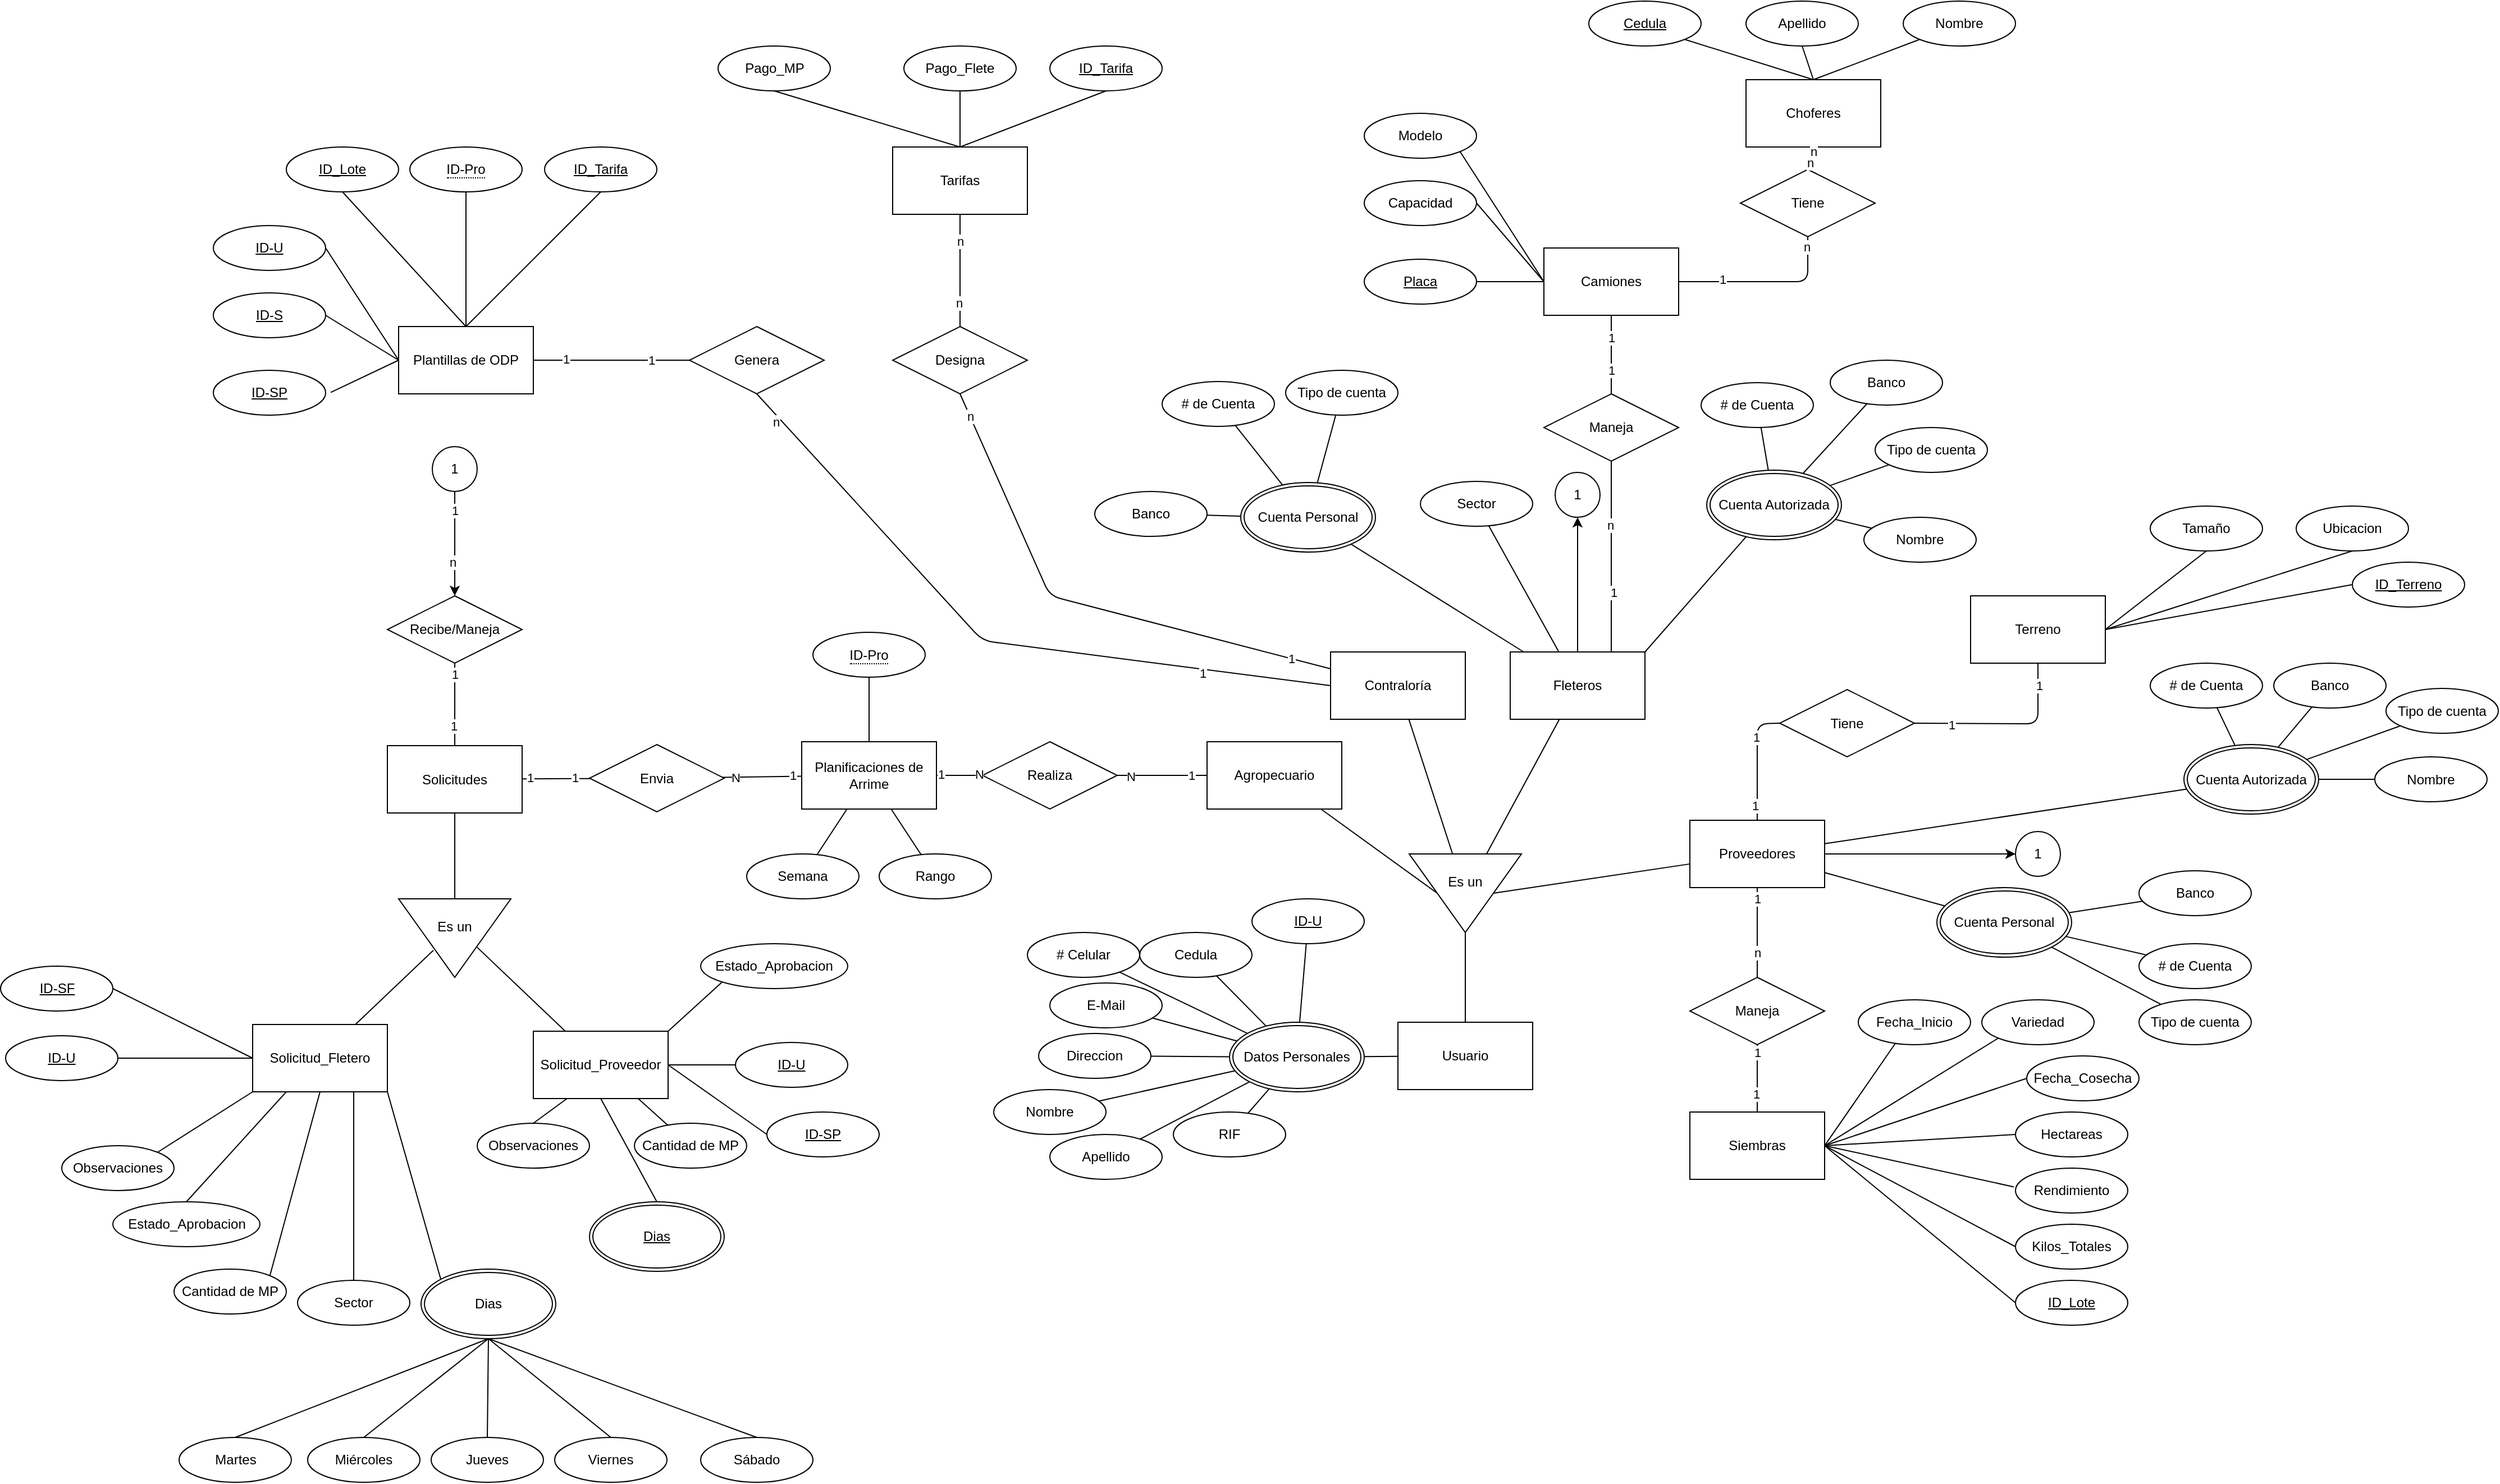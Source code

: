 <mxfile version="14.4.3" type="device"><diagram id="R2lEEEUBdFMjLlhIrx00" name="Modelo ER"><mxGraphModel dx="2582" dy="1742" grid="1" gridSize="10" guides="1" tooltips="1" connect="1" arrows="1" fold="1" page="1" pageScale="1" pageWidth="850" pageHeight="1100" math="0" shadow="0" extFonts="Permanent Marker^https://fonts.googleapis.com/css?family=Permanent+Marker"><root><mxCell id="0"/><mxCell id="1" parent="0"/><mxCell id="215" style="edgeStyle=none;html=1;exitX=1;exitY=0.5;exitDx=0;exitDy=0;" parent="1" source="SNr2iGY9kLtbWOyEGPe4-2" target="201" edge="1"><mxGeometry relative="1" as="geometry"/></mxCell><mxCell id="SNr2iGY9kLtbWOyEGPe4-2" value="Proveedores" style="rounded=0;whiteSpace=wrap;html=1;" parent="1" vertex="1"><mxGeometry x="-10" y="-350" width="120" height="60" as="geometry"/></mxCell><mxCell id="214" style="edgeStyle=none;html=1;exitX=0.5;exitY=0;exitDx=0;exitDy=0;" parent="1" source="SNr2iGY9kLtbWOyEGPe4-3" target="211" edge="1"><mxGeometry relative="1" as="geometry"/></mxCell><mxCell id="SNr2iGY9kLtbWOyEGPe4-3" value="Fleteros" style="rounded=0;whiteSpace=wrap;html=1;" parent="1" vertex="1"><mxGeometry x="-170" y="-500" width="120" height="60" as="geometry"/></mxCell><mxCell id="SNr2iGY9kLtbWOyEGPe4-4" value="Contraloría" style="rounded=0;whiteSpace=wrap;html=1;" parent="1" vertex="1"><mxGeometry x="-330" y="-500" width="120" height="60" as="geometry"/></mxCell><mxCell id="SNr2iGY9kLtbWOyEGPe4-5" value="Agropecuario" style="rounded=0;whiteSpace=wrap;html=1;" parent="1" vertex="1"><mxGeometry x="-440" y="-420" width="120" height="60" as="geometry"/></mxCell><mxCell id="SNr2iGY9kLtbWOyEGPe4-9" value="Siembras" style="rounded=0;whiteSpace=wrap;html=1;" parent="1" vertex="1"><mxGeometry x="-10" y="-90" width="120" height="60" as="geometry"/></mxCell><mxCell id="SNr2iGY9kLtbWOyEGPe4-10" value="Solicitudes" style="rounded=0;whiteSpace=wrap;html=1;" parent="1" vertex="1"><mxGeometry x="-1170" y="-416.5" width="120" height="60" as="geometry"/></mxCell><mxCell id="SNr2iGY9kLtbWOyEGPe4-11" value="Camiones" style="rounded=0;whiteSpace=wrap;html=1;" parent="1" vertex="1"><mxGeometry x="-140" y="-860" width="120" height="60" as="geometry"/></mxCell><mxCell id="SNr2iGY9kLtbWOyEGPe4-12" value="Choferes" style="rounded=0;whiteSpace=wrap;html=1;" parent="1" vertex="1"><mxGeometry x="40" y="-1010" width="120" height="60" as="geometry"/></mxCell><mxCell id="SNr2iGY9kLtbWOyEGPe4-14" value="Planificaciones de Arrime" style="rounded=0;whiteSpace=wrap;html=1;" parent="1" vertex="1"><mxGeometry x="-801" y="-420" width="120" height="60" as="geometry"/></mxCell><mxCell id="SNr2iGY9kLtbWOyEGPe4-15" value="Plantillas de ODP" style="rounded=0;whiteSpace=wrap;html=1;" parent="1" vertex="1"><mxGeometry x="-1160" y="-790" width="120" height="60" as="geometry"/></mxCell><mxCell id="SNr2iGY9kLtbWOyEGPe4-16" value="Tarifas" style="rounded=0;whiteSpace=wrap;html=1;" parent="1" vertex="1"><mxGeometry x="-720" y="-950" width="120" height="60" as="geometry"/></mxCell><mxCell id="114" value="Usuario" style="rounded=0;whiteSpace=wrap;html=1;" parent="1" vertex="1"><mxGeometry x="-270" y="-170" width="120" height="60" as="geometry"/></mxCell><mxCell id="116" value="" style="verticalLabelPosition=bottom;verticalAlign=top;html=1;shape=mxgraph.basic.acute_triangle;dx=0.5;strokeWidth=1;rotation=-180;" parent="1" vertex="1"><mxGeometry x="-260" y="-320" width="100" height="70" as="geometry"/></mxCell><mxCell id="117" value="Es un" style="text;html=1;strokeColor=none;fillColor=none;align=center;verticalAlign=middle;whiteSpace=wrap;rounded=0;" parent="1" vertex="1"><mxGeometry x="-240" y="-310" width="60" height="30" as="geometry"/></mxCell><mxCell id="118" value="" style="endArrow=none;html=1;" parent="1" source="114" target="116" edge="1"><mxGeometry width="50" height="50" relative="1" as="geometry"><mxPoint x="-180" y="-250" as="sourcePoint"/><mxPoint x="-130" y="-300" as="targetPoint"/></mxGeometry></mxCell><mxCell id="119" value="" style="endArrow=none;html=1;entryX=0;entryY=0;entryDx=75;entryDy=35;entryPerimeter=0;" parent="1" source="SNr2iGY9kLtbWOyEGPe4-5" target="116" edge="1"><mxGeometry width="50" height="50" relative="1" as="geometry"><mxPoint x="-200" y="-160" as="sourcePoint"/><mxPoint x="-200" y="-240" as="targetPoint"/></mxGeometry></mxCell><mxCell id="121" value="" style="endArrow=none;html=1;" parent="1" source="SNr2iGY9kLtbWOyEGPe4-3" target="116" edge="1"><mxGeometry width="50" height="50" relative="1" as="geometry"><mxPoint x="-390" y="-335.316" as="sourcePoint"/><mxPoint x="-242.8" y="-299.29" as="targetPoint"/></mxGeometry></mxCell><mxCell id="122" value="" style="endArrow=none;html=1;" parent="1" source="SNr2iGY9kLtbWOyEGPe4-4" target="116" edge="1"><mxGeometry width="50" height="50" relative="1" as="geometry"><mxPoint x="-314.573" y="-490" as="sourcePoint"/><mxPoint x="-224.1" y="-314.06" as="targetPoint"/></mxGeometry></mxCell><mxCell id="123" value="" style="endArrow=none;html=1;entryX=0;entryY=0;entryDx=25;entryDy=35;entryPerimeter=0;" parent="1" source="SNr2iGY9kLtbWOyEGPe4-2" target="116" edge="1"><mxGeometry width="50" height="50" relative="1" as="geometry"><mxPoint x="-103.469" y="-490" as="sourcePoint"/><mxPoint x="-170" y="-320" as="targetPoint"/></mxGeometry></mxCell><mxCell id="124" value="Nombre" style="ellipse;whiteSpace=wrap;html=1;strokeWidth=1;" parent="1" vertex="1"><mxGeometry x="-630" y="-110" width="100" height="40" as="geometry"/></mxCell><mxCell id="125" value="Apellido" style="ellipse;whiteSpace=wrap;html=1;strokeWidth=1;" parent="1" vertex="1"><mxGeometry x="-580" y="-70" width="100" height="40" as="geometry"/></mxCell><mxCell id="126" value="E-Mail" style="ellipse;whiteSpace=wrap;html=1;strokeWidth=1;" parent="1" vertex="1"><mxGeometry x="-580" y="-205" width="100" height="40" as="geometry"/></mxCell><mxCell id="127" value="Cedula" style="ellipse;whiteSpace=wrap;html=1;strokeWidth=1;" parent="1" vertex="1"><mxGeometry x="-500" y="-250" width="100" height="40" as="geometry"/></mxCell><mxCell id="128" value="RIF" style="ellipse;whiteSpace=wrap;html=1;strokeWidth=1;" parent="1" vertex="1"><mxGeometry x="-470" y="-90" width="100" height="40" as="geometry"/></mxCell><mxCell id="129" value="Direccion" style="ellipse;whiteSpace=wrap;html=1;strokeWidth=1;" parent="1" vertex="1"><mxGeometry x="-590" y="-160" width="100" height="40" as="geometry"/></mxCell><mxCell id="130" value="# Celular" style="ellipse;whiteSpace=wrap;html=1;strokeWidth=1;" parent="1" vertex="1"><mxGeometry x="-600" y="-250" width="100" height="40" as="geometry"/></mxCell><mxCell id="131" value="" style="endArrow=none;html=1;" parent="1" source="138" target="124" edge="1"><mxGeometry width="50" height="50" relative="1" as="geometry"><mxPoint x="-417.521" y="-150.315" as="sourcePoint"/><mxPoint x="-110" y="-192" as="targetPoint"/></mxGeometry></mxCell><mxCell id="132" value="" style="endArrow=none;html=1;" parent="1" source="138" target="125" edge="1"><mxGeometry width="50" height="50" relative="1" as="geometry"><mxPoint x="-395.373" y="-159.185" as="sourcePoint"/><mxPoint x="-487.639" y="-214.111" as="targetPoint"/></mxGeometry></mxCell><mxCell id="133" value="" style="endArrow=none;html=1;" parent="1" source="138" target="126" edge="1"><mxGeometry width="50" height="50" relative="1" as="geometry"><mxPoint x="-381.088" y="-161.483" as="sourcePoint"/><mxPoint x="-431.696" y="-282.278" as="targetPoint"/></mxGeometry></mxCell><mxCell id="134" value="" style="endArrow=none;html=1;" parent="1" source="138" target="127" edge="1"><mxGeometry width="50" height="50" relative="1" as="geometry"><mxPoint x="-351.909" y="-160.604" as="sourcePoint"/><mxPoint x="-296.932" y="-292.193" as="targetPoint"/></mxGeometry></mxCell><mxCell id="135" value="" style="endArrow=none;html=1;" parent="1" source="138" target="130" edge="1"><mxGeometry width="50" height="50" relative="1" as="geometry"><mxPoint x="-338.883" y="-157.65" as="sourcePoint"/><mxPoint x="-200.518" y="-253.762" as="targetPoint"/></mxGeometry></mxCell><mxCell id="136" value="" style="endArrow=none;html=1;" parent="1" source="138" target="128" edge="1"><mxGeometry width="50" height="50" relative="1" as="geometry"><mxPoint x="-328.128" y="-153.487" as="sourcePoint"/><mxPoint x="-245.355" y="-157.858" as="targetPoint"/></mxGeometry></mxCell><mxCell id="137" value="" style="endArrow=none;html=1;" parent="1" source="138" target="129" edge="1"><mxGeometry width="50" height="50" relative="1" as="geometry"><mxPoint x="-367.165" y="-161.967" as="sourcePoint"/><mxPoint x="-141.479" y="-170.832" as="targetPoint"/></mxGeometry></mxCell><mxCell id="138" value="Datos Personales" style="ellipse;shape=doubleEllipse;margin=3;whiteSpace=wrap;html=1;align=center;strokeWidth=1;" parent="1" vertex="1"><mxGeometry x="-420" y="-170" width="120" height="62" as="geometry"/></mxCell><mxCell id="139" value="" style="endArrow=none;html=1;" parent="1" source="114" target="138" edge="1"><mxGeometry width="50" height="50" relative="1" as="geometry"><mxPoint x="-200" y="-160" as="sourcePoint"/><mxPoint x="-200" y="-240" as="targetPoint"/></mxGeometry></mxCell><mxCell id="140" value="Sector" style="ellipse;whiteSpace=wrap;html=1;strokeWidth=1;" parent="1" vertex="1"><mxGeometry x="-250" y="-652" width="100" height="40" as="geometry"/></mxCell><mxCell id="141" value="" style="endArrow=none;html=1;" parent="1" source="SNr2iGY9kLtbWOyEGPe4-3" target="140" edge="1"><mxGeometry width="50" height="50" relative="1" as="geometry"><mxPoint x="-7.183" y="-146.636" as="sourcePoint"/><mxPoint x="-51.639" y="-191.397" as="targetPoint"/></mxGeometry></mxCell><mxCell id="142" value="Realiza" style="shape=rhombus;perimeter=rhombusPerimeter;whiteSpace=wrap;html=1;align=center;strokeWidth=1;" parent="1" vertex="1"><mxGeometry x="-640" y="-420" width="120" height="60" as="geometry"/></mxCell><mxCell id="144" value="" style="endArrow=none;html=1;rounded=0;" parent="1" source="SNr2iGY9kLtbWOyEGPe4-5" target="142" edge="1"><mxGeometry relative="1" as="geometry"><mxPoint x="-280" y="-80" as="sourcePoint"/><mxPoint x="-100" y="-70" as="targetPoint"/></mxGeometry></mxCell><mxCell id="191" value="1" style="edgeLabel;html=1;align=center;verticalAlign=middle;resizable=0;points=[];" parent="144" vertex="1" connectable="0"><mxGeometry x="-0.655" relative="1" as="geometry"><mxPoint as="offset"/></mxGeometry></mxCell><mxCell id="192" value="N&lt;br&gt;" style="edgeLabel;html=1;align=center;verticalAlign=middle;resizable=0;points=[];" parent="144" vertex="1" connectable="0"><mxGeometry x="0.716" y="1" relative="1" as="geometry"><mxPoint as="offset"/></mxGeometry></mxCell><mxCell id="152" value="Banco&lt;br&gt;" style="ellipse;whiteSpace=wrap;html=1;strokeWidth=1;" parent="1" vertex="1"><mxGeometry x="-540" y="-643" width="100" height="40" as="geometry"/></mxCell><mxCell id="153" value="# de Cuenta" style="ellipse;whiteSpace=wrap;html=1;strokeWidth=1;" parent="1" vertex="1"><mxGeometry x="-480" y="-741" width="100" height="40" as="geometry"/></mxCell><mxCell id="154" value="Tipo de cuenta" style="ellipse;whiteSpace=wrap;html=1;strokeWidth=1;" parent="1" vertex="1"><mxGeometry x="-370" y="-751" width="100" height="40" as="geometry"/></mxCell><mxCell id="155" value="" style="endArrow=none;html=1;" parent="1" source="158" target="152" edge="1"><mxGeometry width="50" height="50" relative="1" as="geometry"><mxPoint x="-72.356" y="-607.264" as="sourcePoint"/><mxPoint x="-300.811" y="-686.248" as="targetPoint"/></mxGeometry></mxCell><mxCell id="156" value="" style="endArrow=none;html=1;" parent="1" source="158" target="153" edge="1"><mxGeometry width="50" height="50" relative="1" as="geometry"><mxPoint x="-35.132" y="-611.901" as="sourcePoint"/><mxPoint x="-117.049" y="-639.231" as="targetPoint"/></mxGeometry></mxCell><mxCell id="157" value="" style="endArrow=none;html=1;" parent="1" source="158" target="154" edge="1"><mxGeometry width="50" height="50" relative="1" as="geometry"><mxPoint x="1.285" y="-603.769" as="sourcePoint"/><mxPoint x="-13.294" y="-674.043" as="targetPoint"/></mxGeometry></mxCell><mxCell id="158" value="Cuenta Personal" style="ellipse;shape=doubleEllipse;margin=3;whiteSpace=wrap;html=1;align=center;strokeWidth=1;" parent="1" vertex="1"><mxGeometry x="-410" y="-651" width="120" height="62" as="geometry"/></mxCell><mxCell id="159" value="Banco&lt;br&gt;" style="ellipse;whiteSpace=wrap;html=1;strokeWidth=1;" parent="1" vertex="1"><mxGeometry x="390" y="-305" width="100" height="40" as="geometry"/></mxCell><mxCell id="160" value="# de Cuenta" style="ellipse;whiteSpace=wrap;html=1;strokeWidth=1;" parent="1" vertex="1"><mxGeometry x="390" y="-240" width="100" height="40" as="geometry"/></mxCell><mxCell id="161" value="Tipo de cuenta" style="ellipse;whiteSpace=wrap;html=1;strokeWidth=1;" parent="1" vertex="1"><mxGeometry x="390" y="-190" width="100" height="40" as="geometry"/></mxCell><mxCell id="162" value="" style="endArrow=none;html=1;" parent="1" source="165" target="159" edge="1"><mxGeometry width="50" height="50" relative="1" as="geometry"><mxPoint x="7.644" y="-293.264" as="sourcePoint"/><mxPoint x="-220.811" y="-372.248" as="targetPoint"/></mxGeometry></mxCell><mxCell id="163" value="" style="endArrow=none;html=1;" parent="1" source="165" target="160" edge="1"><mxGeometry width="50" height="50" relative="1" as="geometry"><mxPoint x="44.868" y="-297.901" as="sourcePoint"/><mxPoint x="-37.049" y="-325.231" as="targetPoint"/></mxGeometry></mxCell><mxCell id="164" value="" style="endArrow=none;html=1;" parent="1" source="165" target="161" edge="1"><mxGeometry width="50" height="50" relative="1" as="geometry"><mxPoint x="81.285" y="-289.769" as="sourcePoint"/><mxPoint x="66.706" y="-360.043" as="targetPoint"/></mxGeometry></mxCell><mxCell id="165" value="Cuenta Personal" style="ellipse;shape=doubleEllipse;margin=3;whiteSpace=wrap;html=1;align=center;strokeWidth=1;" parent="1" vertex="1"><mxGeometry x="210" y="-290" width="120" height="62" as="geometry"/></mxCell><mxCell id="168" value="" style="endArrow=none;html=1;" parent="1" source="SNr2iGY9kLtbWOyEGPe4-2" target="165" edge="1"><mxGeometry width="50" height="50" relative="1" as="geometry"><mxPoint x="136.138" y="-277.942" as="sourcePoint"/><mxPoint x="204.948" y="-291.325" as="targetPoint"/></mxGeometry></mxCell><mxCell id="169" value="" style="endArrow=none;html=1;" parent="1" source="SNr2iGY9kLtbWOyEGPe4-3" target="158" edge="1"><mxGeometry width="50" height="50" relative="1" as="geometry"><mxPoint x="-124.595" y="-430" as="sourcePoint"/><mxPoint x="-182.973" y="-310.0" as="targetPoint"/></mxGeometry></mxCell><mxCell id="170" value="Banco&lt;br&gt;" style="ellipse;whiteSpace=wrap;html=1;strokeWidth=1;" parent="1" vertex="1"><mxGeometry x="115" y="-760" width="100" height="40" as="geometry"/></mxCell><mxCell id="171" value="# de Cuenta" style="ellipse;whiteSpace=wrap;html=1;strokeWidth=1;" parent="1" vertex="1"><mxGeometry y="-740" width="100" height="40" as="geometry"/></mxCell><mxCell id="172" value="Tipo de cuenta" style="ellipse;whiteSpace=wrap;html=1;strokeWidth=1;" parent="1" vertex="1"><mxGeometry x="155" y="-700" width="100" height="40" as="geometry"/></mxCell><mxCell id="173" value="Nombre" style="ellipse;whiteSpace=wrap;html=1;strokeWidth=1;" parent="1" vertex="1"><mxGeometry x="145" y="-620" width="100" height="40" as="geometry"/></mxCell><mxCell id="174" value="" style="endArrow=none;html=1;" parent="1" source="178" target="170" edge="1"><mxGeometry width="50" height="50" relative="1" as="geometry"><mxPoint x="117.99" y="-378.374" as="sourcePoint"/><mxPoint x="-180.775" y="-407.237" as="targetPoint"/></mxGeometry></mxCell><mxCell id="175" value="" style="endArrow=none;html=1;" parent="1" source="178" target="171" edge="1"><mxGeometry width="50" height="50" relative="1" as="geometry"><mxPoint x="140.55" y="-382.626" as="sourcePoint"/><mxPoint x="160" y="-443" as="targetPoint"/></mxGeometry></mxCell><mxCell id="176" value="" style="endArrow=none;html=1;" parent="1" source="178" target="172" edge="1"><mxGeometry width="50" height="50" relative="1" as="geometry"><mxPoint x="163.993" y="-382.173" as="sourcePoint"/><mxPoint x="213.173" y="-498.187" as="targetPoint"/></mxGeometry></mxCell><mxCell id="177" value="" style="endArrow=none;html=1;" parent="1" source="178" target="173" edge="1"><mxGeometry width="50" height="50" relative="1" as="geometry"><mxPoint x="191.197" y="-374.81" as="sourcePoint"/><mxPoint x="319.099" y="-481.831" as="targetPoint"/></mxGeometry></mxCell><mxCell id="178" value="Cuenta Autorizada" style="ellipse;shape=doubleEllipse;margin=3;whiteSpace=wrap;html=1;align=center;strokeWidth=1;" parent="1" vertex="1"><mxGeometry x="5" y="-662" width="120" height="62" as="geometry"/></mxCell><mxCell id="179" value="" style="endArrow=none;html=1;exitX=1;exitY=0;exitDx=0;exitDy=0;" parent="1" source="SNr2iGY9kLtbWOyEGPe4-3" target="178" edge="1"><mxGeometry width="50" height="50" relative="1" as="geometry"><mxPoint x="-110" y="-490" as="sourcePoint"/><mxPoint x="-110" y="-620.0" as="targetPoint"/></mxGeometry></mxCell><mxCell id="181" value="Banco&lt;br&gt;" style="ellipse;whiteSpace=wrap;html=1;strokeWidth=1;" parent="1" vertex="1"><mxGeometry x="510" y="-490" width="100" height="40" as="geometry"/></mxCell><mxCell id="182" value="# de Cuenta" style="ellipse;whiteSpace=wrap;html=1;strokeWidth=1;" parent="1" vertex="1"><mxGeometry x="400" y="-490" width="100" height="40" as="geometry"/></mxCell><mxCell id="183" value="Tipo de cuenta" style="ellipse;whiteSpace=wrap;html=1;strokeWidth=1;" parent="1" vertex="1"><mxGeometry x="610" y="-467.5" width="100" height="40" as="geometry"/></mxCell><mxCell id="184" value="Nombre" style="ellipse;whiteSpace=wrap;html=1;strokeWidth=1;" parent="1" vertex="1"><mxGeometry x="600" y="-406.5" width="100" height="40" as="geometry"/></mxCell><mxCell id="185" value="" style="endArrow=none;html=1;" parent="1" source="189" target="181" edge="1"><mxGeometry width="50" height="50" relative="1" as="geometry"><mxPoint x="192.99" y="-380.374" as="sourcePoint"/><mxPoint x="-105.775" y="-409.237" as="targetPoint"/></mxGeometry></mxCell><mxCell id="186" value="" style="endArrow=none;html=1;" parent="1" source="189" target="182" edge="1"><mxGeometry width="50" height="50" relative="1" as="geometry"><mxPoint x="215.55" y="-384.626" as="sourcePoint"/><mxPoint x="235" y="-445" as="targetPoint"/></mxGeometry></mxCell><mxCell id="187" value="" style="endArrow=none;html=1;" parent="1" source="189" target="183" edge="1"><mxGeometry width="50" height="50" relative="1" as="geometry"><mxPoint x="238.993" y="-384.173" as="sourcePoint"/><mxPoint x="288.173" y="-500.187" as="targetPoint"/></mxGeometry></mxCell><mxCell id="188" value="" style="endArrow=none;html=1;" parent="1" source="189" target="184" edge="1"><mxGeometry width="50" height="50" relative="1" as="geometry"><mxPoint x="266.197" y="-376.81" as="sourcePoint"/><mxPoint x="394.099" y="-483.831" as="targetPoint"/></mxGeometry></mxCell><mxCell id="189" value="Cuenta Autorizada" style="ellipse;shape=doubleEllipse;margin=3;whiteSpace=wrap;html=1;align=center;strokeWidth=1;" parent="1" vertex="1"><mxGeometry x="430" y="-417.5" width="120" height="62" as="geometry"/></mxCell><mxCell id="190" value="" style="endArrow=none;html=1;" parent="1" source="SNr2iGY9kLtbWOyEGPe4-2" target="189" edge="1"><mxGeometry width="50" height="50" relative="1" as="geometry"><mxPoint x="-10.533" y="-350" as="sourcePoint"/><mxPoint x="30.762" y="-286.363" as="targetPoint"/></mxGeometry></mxCell><mxCell id="193" value="" style="endArrow=none;html=1;rounded=0;" parent="1" source="SNr2iGY9kLtbWOyEGPe4-14" target="142" edge="1"><mxGeometry relative="1" as="geometry"><mxPoint x="-600" y="-420" as="sourcePoint"/><mxPoint x="-440" y="-420" as="targetPoint"/></mxGeometry></mxCell><mxCell id="195" value="1" style="edgeLabel;html=1;align=center;verticalAlign=middle;resizable=0;points=[];" parent="193" vertex="1" connectable="0"><mxGeometry x="-0.825" y="1" relative="1" as="geometry"><mxPoint as="offset"/></mxGeometry></mxCell><mxCell id="196" value="N" style="edgeLabel;html=1;align=center;verticalAlign=middle;resizable=0;points=[];" parent="193" vertex="1" connectable="0"><mxGeometry x="0.834" y="1" relative="1" as="geometry"><mxPoint as="offset"/></mxGeometry></mxCell><mxCell id="197" value="Semana" style="ellipse;whiteSpace=wrap;html=1;strokeWidth=1;" parent="1" vertex="1"><mxGeometry x="-850" y="-320" width="100" height="40" as="geometry"/></mxCell><mxCell id="198" value="" style="endArrow=none;html=1;" parent="1" source="SNr2iGY9kLtbWOyEGPe4-14" target="197" edge="1"><mxGeometry width="50" height="50" relative="1" as="geometry"><mxPoint x="-375.055" y="-150.045" as="sourcePoint"/><mxPoint x="-781" y="-310" as="targetPoint"/></mxGeometry></mxCell><mxCell id="201" value="1" style="ellipse;whiteSpace=wrap;html=1;aspect=fixed;strokeWidth=1;" parent="1" vertex="1"><mxGeometry x="280" y="-340" width="40" height="40" as="geometry"/></mxCell><mxCell id="205" value="Rango" style="ellipse;whiteSpace=wrap;html=1;strokeWidth=1;" parent="1" vertex="1"><mxGeometry x="-732" y="-320" width="100" height="40" as="geometry"/></mxCell><mxCell id="206" value="" style="endArrow=none;html=1;" parent="1" source="SNr2iGY9kLtbWOyEGPe4-14" target="205" edge="1"><mxGeometry width="50" height="50" relative="1" as="geometry"><mxPoint x="-744.309" y="-350" as="sourcePoint"/><mxPoint x="-762.193" y="-309.687" as="targetPoint"/></mxGeometry></mxCell><mxCell id="208" value="Envia" style="shape=rhombus;perimeter=rhombusPerimeter;whiteSpace=wrap;html=1;align=center;strokeWidth=1;" parent="1" vertex="1"><mxGeometry x="-990" y="-417.5" width="120" height="60" as="geometry"/></mxCell><mxCell id="210" value="Recibe/Maneja" style="shape=rhombus;perimeter=rhombusPerimeter;whiteSpace=wrap;html=1;align=center;strokeWidth=1;" parent="1" vertex="1"><mxGeometry x="-1170" y="-550" width="120" height="60" as="geometry"/></mxCell><mxCell id="211" value="1" style="ellipse;whiteSpace=wrap;html=1;aspect=fixed;strokeWidth=1;" parent="1" vertex="1"><mxGeometry x="-130" y="-660" width="40" height="40" as="geometry"/></mxCell><mxCell id="219" style="edgeStyle=none;html=1;exitX=0.5;exitY=1;exitDx=0;exitDy=0;entryX=0.5;entryY=0;entryDx=0;entryDy=0;" parent="1" source="218" target="210" edge="1"><mxGeometry relative="1" as="geometry"/></mxCell><mxCell id="PETj8FKFkGIbq06LiRTV-332" value="1" style="edgeLabel;html=1;align=center;verticalAlign=middle;resizable=0;points=[];" vertex="1" connectable="0" parent="219"><mxGeometry x="-0.644" relative="1" as="geometry"><mxPoint as="offset"/></mxGeometry></mxCell><mxCell id="PETj8FKFkGIbq06LiRTV-333" value="n" style="edgeLabel;html=1;align=center;verticalAlign=middle;resizable=0;points=[];" vertex="1" connectable="0" parent="219"><mxGeometry x="0.34" y="-2" relative="1" as="geometry"><mxPoint as="offset"/></mxGeometry></mxCell><mxCell id="218" value="1" style="ellipse;whiteSpace=wrap;html=1;aspect=fixed;strokeWidth=1;" parent="1" vertex="1"><mxGeometry x="-1130" y="-683" width="40" height="40" as="geometry"/></mxCell><mxCell id="220" value="" style="endArrow=none;html=1;" parent="1" source="SNr2iGY9kLtbWOyEGPe4-14" target="208" edge="1"><mxGeometry width="50" height="50" relative="1" as="geometry"><mxPoint x="-750.706" y="-350" as="sourcePoint"/><mxPoint x="-777.404" y="-309.355" as="targetPoint"/></mxGeometry></mxCell><mxCell id="223" value="1" style="edgeLabel;html=1;align=center;verticalAlign=middle;resizable=0;points=[];" parent="220" vertex="1" connectable="0"><mxGeometry x="-0.764" y="-1" relative="1" as="geometry"><mxPoint as="offset"/></mxGeometry></mxCell><mxCell id="224" value="N" style="edgeLabel;html=1;align=center;verticalAlign=middle;resizable=0;points=[];" parent="220" vertex="1" connectable="0"><mxGeometry x="0.676" relative="1" as="geometry"><mxPoint as="offset"/></mxGeometry></mxCell><mxCell id="221" value="" style="endArrow=none;html=1;" parent="1" source="208" target="SNr2iGY9kLtbWOyEGPe4-10" edge="1"><mxGeometry width="50" height="50" relative="1" as="geometry"><mxPoint x="-930" y="-387" as="sourcePoint"/><mxPoint x="-862.143" y="-377.571" as="targetPoint"/></mxGeometry></mxCell><mxCell id="225" value="1" style="edgeLabel;html=1;align=center;verticalAlign=middle;resizable=0;points=[];" parent="221" vertex="1" connectable="0"><mxGeometry x="0.773" y="-1" relative="1" as="geometry"><mxPoint as="offset"/></mxGeometry></mxCell><mxCell id="226" value="1" style="edgeLabel;html=1;align=center;verticalAlign=middle;resizable=0;points=[];" parent="221" vertex="1" connectable="0"><mxGeometry x="-0.545" y="-1" relative="1" as="geometry"><mxPoint as="offset"/></mxGeometry></mxCell><mxCell id="232" value="" style="verticalLabelPosition=bottom;verticalAlign=top;html=1;shape=mxgraph.basic.acute_triangle;dx=0.5;strokeWidth=1;rotation=-180;" parent="1" vertex="1"><mxGeometry x="-1160" y="-280" width="100" height="70" as="geometry"/></mxCell><mxCell id="233" value="Es un" style="text;html=1;strokeColor=none;fillColor=none;align=center;verticalAlign=middle;whiteSpace=wrap;rounded=0;" parent="1" vertex="1"><mxGeometry x="-1140" y="-270" width="60" height="30" as="geometry"/></mxCell><mxCell id="238" value="" style="endArrow=none;html=1;" parent="1" source="SNr2iGY9kLtbWOyEGPe4-10" target="232" edge="1"><mxGeometry width="50" height="50" relative="1" as="geometry"><mxPoint x="-750.728" y="-350" as="sourcePoint"/><mxPoint x="-777.452" y="-309.36" as="targetPoint"/></mxGeometry></mxCell><mxCell id="239" value="Solicitud_Fletero" style="rounded=0;whiteSpace=wrap;html=1;" parent="1" vertex="1"><mxGeometry x="-1290" y="-168" width="120" height="60" as="geometry"/></mxCell><mxCell id="240" value="Solicitud_Proveedor" style="rounded=0;whiteSpace=wrap;html=1;" parent="1" vertex="1"><mxGeometry x="-1040" y="-162" width="120" height="60" as="geometry"/></mxCell><mxCell id="241" value="Cantidad de MP" style="ellipse;whiteSpace=wrap;html=1;strokeWidth=1;direction=south;" parent="1" vertex="1"><mxGeometry x="-950" y="-80" width="100" height="40" as="geometry"/></mxCell><mxCell id="242" value="" style="endArrow=none;html=1;entryX=0.301;entryY=0.383;entryDx=0;entryDy=0;entryPerimeter=0;" parent="1" source="240" target="232" edge="1"><mxGeometry width="50" height="50" relative="1" as="geometry"><mxPoint x="-1100" y="-346.5" as="sourcePoint"/><mxPoint x="-1090" y="-250" as="targetPoint"/></mxGeometry></mxCell><mxCell id="243" value="" style="endArrow=none;html=1;entryX=0.69;entryY=0.345;entryDx=0;entryDy=0;entryPerimeter=0;" parent="1" source="239" target="232" edge="1"><mxGeometry width="50" height="50" relative="1" as="geometry"><mxPoint x="-1007.709" y="-152" as="sourcePoint"/><mxPoint x="-1087.4" y="-215.4" as="targetPoint"/></mxGeometry></mxCell><mxCell id="245" value="Observaciones" style="ellipse;whiteSpace=wrap;html=1;strokeWidth=1;direction=south;" parent="1" vertex="1"><mxGeometry x="-1090" y="-80" width="100" height="40" as="geometry"/></mxCell><mxCell id="247" value="" style="endArrow=none;html=1;" parent="1" source="240" target="241" edge="1"><mxGeometry width="50" height="50" relative="1" as="geometry"><mxPoint x="-970" y="-120" as="sourcePoint"/><mxPoint x="-1080.1" y="-226.81" as="targetPoint"/></mxGeometry></mxCell><mxCell id="249" value="" style="endArrow=none;html=1;" parent="1" source="SNr2iGY9kLtbWOyEGPe4-14" target="255" edge="1"><mxGeometry width="50" height="50" relative="1" as="geometry"><mxPoint x="-394.119" y="-150.009" as="sourcePoint"/><mxPoint x="-740.5" y="-470" as="targetPoint"/></mxGeometry></mxCell><mxCell id="253" value="ID-U" style="ellipse;whiteSpace=wrap;html=1;align=center;fontStyle=4;strokeWidth=1;" parent="1" vertex="1"><mxGeometry x="-400" y="-280" width="100" height="40" as="geometry"/></mxCell><mxCell id="254" value="" style="endArrow=none;html=1;" parent="1" source="138" target="253" edge="1"><mxGeometry width="50" height="50" relative="1" as="geometry"><mxPoint x="-377.541" y="-156.541" as="sourcePoint"/><mxPoint x="-421.617" y="-201.401" as="targetPoint"/></mxGeometry></mxCell><mxCell id="255" value="&lt;span style=&quot;border-bottom: 1px dotted&quot;&gt;ID-Pro&lt;/span&gt;" style="ellipse;whiteSpace=wrap;html=1;align=center;strokeWidth=1;" parent="1" vertex="1"><mxGeometry x="-791" y="-517.5" width="100" height="40" as="geometry"/></mxCell><mxCell id="PETj8FKFkGIbq06LiRTV-257" value="Maneja" style="shape=rhombus;perimeter=rhombusPerimeter;whiteSpace=wrap;html=1;align=center;strokeWidth=1;" vertex="1" parent="1"><mxGeometry x="-10" y="-210" width="120" height="60" as="geometry"/></mxCell><mxCell id="PETj8FKFkGIbq06LiRTV-258" value="" style="endArrow=none;html=1;entryX=0.5;entryY=1;entryDx=0;entryDy=0;exitX=0.5;exitY=0;exitDx=0;exitDy=0;" edge="1" parent="1" source="PETj8FKFkGIbq06LiRTV-257" target="SNr2iGY9kLtbWOyEGPe4-2"><mxGeometry width="50" height="50" relative="1" as="geometry"><mxPoint x="70" y="-205" as="sourcePoint"/><mxPoint x="70" y="-285" as="targetPoint"/></mxGeometry></mxCell><mxCell id="PETj8FKFkGIbq06LiRTV-260" value="1" style="edgeLabel;html=1;align=center;verticalAlign=middle;resizable=0;points=[];" vertex="1" connectable="0" parent="PETj8FKFkGIbq06LiRTV-258"><mxGeometry x="0.75" y="-1" relative="1" as="geometry"><mxPoint x="-1" as="offset"/></mxGeometry></mxCell><mxCell id="PETj8FKFkGIbq06LiRTV-261" value="n" style="edgeLabel;html=1;align=center;verticalAlign=middle;resizable=0;points=[];" vertex="1" connectable="0" parent="PETj8FKFkGIbq06LiRTV-258"><mxGeometry x="-0.438" y="2" relative="1" as="geometry"><mxPoint x="2" as="offset"/></mxGeometry></mxCell><mxCell id="PETj8FKFkGIbq06LiRTV-259" value="" style="endArrow=none;html=1;exitX=0.5;exitY=0;exitDx=0;exitDy=0;" edge="1" parent="1" source="SNr2iGY9kLtbWOyEGPe4-9"><mxGeometry width="50" height="50" relative="1" as="geometry"><mxPoint x="49.58" y="-70" as="sourcePoint"/><mxPoint x="50" y="-150" as="targetPoint"/></mxGeometry></mxCell><mxCell id="PETj8FKFkGIbq06LiRTV-262" value="1" style="edgeLabel;html=1;align=center;verticalAlign=middle;resizable=0;points=[];" vertex="1" connectable="0" parent="PETj8FKFkGIbq06LiRTV-259"><mxGeometry x="-0.471" y="1" relative="1" as="geometry"><mxPoint as="offset"/></mxGeometry></mxCell><mxCell id="PETj8FKFkGIbq06LiRTV-263" value="1" style="edgeLabel;html=1;align=center;verticalAlign=middle;resizable=0;points=[];" vertex="1" connectable="0" parent="PETj8FKFkGIbq06LiRTV-259"><mxGeometry x="0.767" relative="1" as="geometry"><mxPoint as="offset"/></mxGeometry></mxCell><mxCell id="PETj8FKFkGIbq06LiRTV-264" value="Variedad" style="ellipse;whiteSpace=wrap;html=1;strokeWidth=1;" vertex="1" parent="1"><mxGeometry x="250" y="-190" width="100" height="40" as="geometry"/></mxCell><mxCell id="PETj8FKFkGIbq06LiRTV-265" value="Fecha_Inicio" style="ellipse;whiteSpace=wrap;html=1;strokeWidth=1;" vertex="1" parent="1"><mxGeometry x="140" y="-190" width="100" height="40" as="geometry"/></mxCell><mxCell id="PETj8FKFkGIbq06LiRTV-266" value="Hectareas" style="ellipse;whiteSpace=wrap;html=1;strokeWidth=1;" vertex="1" parent="1"><mxGeometry x="280" y="-90" width="100" height="40" as="geometry"/></mxCell><mxCell id="PETj8FKFkGIbq06LiRTV-267" value="Fecha_Cosecha" style="ellipse;whiteSpace=wrap;html=1;strokeWidth=1;" vertex="1" parent="1"><mxGeometry x="290" y="-140" width="100" height="40" as="geometry"/></mxCell><mxCell id="PETj8FKFkGIbq06LiRTV-268" value="Rendimiento" style="ellipse;whiteSpace=wrap;html=1;strokeWidth=1;" vertex="1" parent="1"><mxGeometry x="280" y="-40" width="100" height="40" as="geometry"/></mxCell><mxCell id="PETj8FKFkGIbq06LiRTV-269" value="Kilos_Totales" style="ellipse;whiteSpace=wrap;html=1;strokeWidth=1;" vertex="1" parent="1"><mxGeometry x="280" y="10" width="100" height="40" as="geometry"/></mxCell><mxCell id="PETj8FKFkGIbq06LiRTV-270" value="&lt;u&gt;ID_Lote&lt;/u&gt;" style="ellipse;whiteSpace=wrap;html=1;strokeWidth=1;" vertex="1" parent="1"><mxGeometry x="280" y="60" width="100" height="40" as="geometry"/></mxCell><mxCell id="PETj8FKFkGIbq06LiRTV-272" value="" style="endArrow=none;html=1;exitX=1;exitY=0.5;exitDx=0;exitDy=0;entryX=0.329;entryY=0.975;entryDx=0;entryDy=0;entryPerimeter=0;" edge="1" parent="1" source="SNr2iGY9kLtbWOyEGPe4-9" target="PETj8FKFkGIbq06LiRTV-265"><mxGeometry width="50" height="50" relative="1" as="geometry"><mxPoint x="130.0" y="-95.559" as="sourcePoint"/><mxPoint x="227.314" y="-44.434" as="targetPoint"/></mxGeometry></mxCell><mxCell id="PETj8FKFkGIbq06LiRTV-273" value="" style="endArrow=none;html=1;exitX=1;exitY=0.5;exitDx=0;exitDy=0;entryX=0;entryY=1;entryDx=0;entryDy=0;" edge="1" parent="1" source="SNr2iGY9kLtbWOyEGPe4-9" target="PETj8FKFkGIbq06LiRTV-264"><mxGeometry width="50" height="50" relative="1" as="geometry"><mxPoint x="120" y="-50" as="sourcePoint"/><mxPoint x="182.9" y="-141" as="targetPoint"/></mxGeometry></mxCell><mxCell id="PETj8FKFkGIbq06LiRTV-274" value="" style="endArrow=none;html=1;exitX=1;exitY=0.5;exitDx=0;exitDy=0;entryX=0;entryY=0.5;entryDx=0;entryDy=0;" edge="1" parent="1" source="SNr2iGY9kLtbWOyEGPe4-9" target="PETj8FKFkGIbq06LiRTV-267"><mxGeometry width="50" height="50" relative="1" as="geometry"><mxPoint x="130" y="-40" as="sourcePoint"/><mxPoint x="192.9" y="-131" as="targetPoint"/></mxGeometry></mxCell><mxCell id="PETj8FKFkGIbq06LiRTV-275" value="" style="endArrow=none;html=1;exitX=1;exitY=0.5;exitDx=0;exitDy=0;entryX=0;entryY=0.5;entryDx=0;entryDy=0;" edge="1" parent="1" source="SNr2iGY9kLtbWOyEGPe4-9" target="PETj8FKFkGIbq06LiRTV-266"><mxGeometry width="50" height="50" relative="1" as="geometry"><mxPoint x="140" y="-30" as="sourcePoint"/><mxPoint x="202.9" y="-121" as="targetPoint"/></mxGeometry></mxCell><mxCell id="PETj8FKFkGIbq06LiRTV-276" value="" style="endArrow=none;html=1;exitX=1;exitY=0.5;exitDx=0;exitDy=0;entryX=-0.014;entryY=0.418;entryDx=0;entryDy=0;entryPerimeter=0;" edge="1" parent="1" source="SNr2iGY9kLtbWOyEGPe4-9" target="PETj8FKFkGIbq06LiRTV-268"><mxGeometry width="50" height="50" relative="1" as="geometry"><mxPoint x="150" y="-20" as="sourcePoint"/><mxPoint x="212.9" y="-111" as="targetPoint"/></mxGeometry></mxCell><mxCell id="PETj8FKFkGIbq06LiRTV-277" value="" style="endArrow=none;html=1;exitX=1;exitY=0.5;exitDx=0;exitDy=0;entryX=0;entryY=0.5;entryDx=0;entryDy=0;" edge="1" parent="1" source="SNr2iGY9kLtbWOyEGPe4-9" target="PETj8FKFkGIbq06LiRTV-269"><mxGeometry width="50" height="50" relative="1" as="geometry"><mxPoint x="160" y="-10" as="sourcePoint"/><mxPoint x="222.9" y="-101" as="targetPoint"/></mxGeometry></mxCell><mxCell id="PETj8FKFkGIbq06LiRTV-278" value="" style="endArrow=none;html=1;exitX=1;exitY=0.5;exitDx=0;exitDy=0;entryX=0;entryY=0.5;entryDx=0;entryDy=0;" edge="1" parent="1" source="SNr2iGY9kLtbWOyEGPe4-9" target="PETj8FKFkGIbq06LiRTV-270"><mxGeometry width="50" height="50" relative="1" as="geometry"><mxPoint x="170" as="sourcePoint"/><mxPoint x="232.9" y="-91" as="targetPoint"/></mxGeometry></mxCell><mxCell id="PETj8FKFkGIbq06LiRTV-280" value="Terreno" style="rounded=0;whiteSpace=wrap;html=1;" vertex="1" parent="1"><mxGeometry x="240" y="-550" width="120" height="60" as="geometry"/></mxCell><mxCell id="PETj8FKFkGIbq06LiRTV-281" value="Tiene" style="shape=rhombus;perimeter=rhombusPerimeter;whiteSpace=wrap;html=1;align=center;strokeWidth=1;" vertex="1" parent="1"><mxGeometry x="70" y="-466.5" width="120" height="60" as="geometry"/></mxCell><mxCell id="PETj8FKFkGIbq06LiRTV-282" value="" style="endArrow=none;html=1;exitX=0.5;exitY=0;exitDx=0;exitDy=0;entryX=0;entryY=0.5;entryDx=0;entryDy=0;" edge="1" parent="1" source="SNr2iGY9kLtbWOyEGPe4-2" target="PETj8FKFkGIbq06LiRTV-281"><mxGeometry width="50" height="50" relative="1" as="geometry"><mxPoint x="82.93" y="-357.497" as="sourcePoint"/><mxPoint x="50" y="-440" as="targetPoint"/><Array as="points"><mxPoint x="50" y="-436"/></Array></mxGeometry></mxCell><mxCell id="PETj8FKFkGIbq06LiRTV-284" value="1" style="edgeLabel;html=1;align=center;verticalAlign=middle;resizable=0;points=[];" vertex="1" connectable="0" parent="PETj8FKFkGIbq06LiRTV-282"><mxGeometry x="-0.742" y="2" relative="1" as="geometry"><mxPoint as="offset"/></mxGeometry></mxCell><mxCell id="PETj8FKFkGIbq06LiRTV-285" value="1" style="edgeLabel;html=1;align=center;verticalAlign=middle;resizable=0;points=[];" vertex="1" connectable="0" parent="PETj8FKFkGIbq06LiRTV-282"><mxGeometry x="0.403" y="1" relative="1" as="geometry"><mxPoint as="offset"/></mxGeometry></mxCell><mxCell id="PETj8FKFkGIbq06LiRTV-283" value="" style="endArrow=none;html=1;exitX=1;exitY=0.5;exitDx=0;exitDy=0;entryX=0.5;entryY=1;entryDx=0;entryDy=0;" edge="1" parent="1" source="PETj8FKFkGIbq06LiRTV-281" target="PETj8FKFkGIbq06LiRTV-280"><mxGeometry width="50" height="50" relative="1" as="geometry"><mxPoint x="130" y="-283.337" as="sourcePoint"/><mxPoint x="237.072" y="-253.601" as="targetPoint"/><Array as="points"><mxPoint x="300" y="-436"/></Array></mxGeometry></mxCell><mxCell id="PETj8FKFkGIbq06LiRTV-286" value="1" style="edgeLabel;html=1;align=center;verticalAlign=middle;resizable=0;points=[];" vertex="1" connectable="0" parent="PETj8FKFkGIbq06LiRTV-283"><mxGeometry x="-0.596" y="-1" relative="1" as="geometry"><mxPoint as="offset"/></mxGeometry></mxCell><mxCell id="PETj8FKFkGIbq06LiRTV-287" value="1" style="edgeLabel;html=1;align=center;verticalAlign=middle;resizable=0;points=[];" vertex="1" connectable="0" parent="PETj8FKFkGIbq06LiRTV-283"><mxGeometry x="0.763" y="-1" relative="1" as="geometry"><mxPoint as="offset"/></mxGeometry></mxCell><mxCell id="PETj8FKFkGIbq06LiRTV-288" value="&lt;u&gt;ID_Terreno&lt;/u&gt;" style="ellipse;whiteSpace=wrap;html=1;strokeWidth=1;" vertex="1" parent="1"><mxGeometry x="580" y="-580" width="100" height="40" as="geometry"/></mxCell><mxCell id="PETj8FKFkGIbq06LiRTV-289" value="Tamaño" style="ellipse;whiteSpace=wrap;html=1;strokeWidth=1;" vertex="1" parent="1"><mxGeometry x="400" y="-630" width="100" height="40" as="geometry"/></mxCell><mxCell id="PETj8FKFkGIbq06LiRTV-290" value="Ubicacion" style="ellipse;whiteSpace=wrap;html=1;strokeWidth=1;" vertex="1" parent="1"><mxGeometry x="530" y="-630" width="100" height="40" as="geometry"/></mxCell><mxCell id="PETj8FKFkGIbq06LiRTV-293" value="" style="endArrow=none;html=1;exitX=1;exitY=0.5;exitDx=0;exitDy=0;entryX=0.5;entryY=1;entryDx=0;entryDy=0;" edge="1" parent="1" source="PETj8FKFkGIbq06LiRTV-280" target="PETj8FKFkGIbq06LiRTV-289"><mxGeometry width="50" height="50" relative="1" as="geometry"><mxPoint x="350.004" y="-549.951" as="sourcePoint"/><mxPoint x="433.381" y="-580.005" as="targetPoint"/></mxGeometry></mxCell><mxCell id="PETj8FKFkGIbq06LiRTV-294" value="" style="endArrow=none;html=1;exitX=1;exitY=0.5;exitDx=0;exitDy=0;entryX=0.5;entryY=1;entryDx=0;entryDy=0;" edge="1" parent="1" source="PETj8FKFkGIbq06LiRTV-280" target="PETj8FKFkGIbq06LiRTV-290"><mxGeometry width="50" height="50" relative="1" as="geometry"><mxPoint x="569.404" y="-374.091" as="sourcePoint"/><mxPoint x="652.781" y="-404.145" as="targetPoint"/></mxGeometry></mxCell><mxCell id="PETj8FKFkGIbq06LiRTV-295" value="" style="endArrow=none;html=1;exitX=1;exitY=0.5;exitDx=0;exitDy=0;entryX=0;entryY=0.5;entryDx=0;entryDy=0;" edge="1" parent="1" source="PETj8FKFkGIbq06LiRTV-280" target="PETj8FKFkGIbq06LiRTV-288"><mxGeometry width="50" height="50" relative="1" as="geometry"><mxPoint x="579.404" y="-364.091" as="sourcePoint"/><mxPoint x="662.781" y="-394.145" as="targetPoint"/></mxGeometry></mxCell><mxCell id="PETj8FKFkGIbq06LiRTV-296" value="" style="endArrow=none;html=1;exitX=0.75;exitY=0;exitDx=0;exitDy=0;" edge="1" parent="1" source="SNr2iGY9kLtbWOyEGPe4-3"><mxGeometry width="50" height="50" relative="1" as="geometry"><mxPoint x="-40" y="-490" as="sourcePoint"/><mxPoint x="-80" y="-670" as="targetPoint"/></mxGeometry></mxCell><mxCell id="PETj8FKFkGIbq06LiRTV-299" value="1" style="edgeLabel;html=1;align=center;verticalAlign=middle;resizable=0;points=[];" vertex="1" connectable="0" parent="PETj8FKFkGIbq06LiRTV-296"><mxGeometry x="-0.372" y="-2" relative="1" as="geometry"><mxPoint as="offset"/></mxGeometry></mxCell><mxCell id="PETj8FKFkGIbq06LiRTV-300" value="n" style="edgeLabel;html=1;align=center;verticalAlign=middle;resizable=0;points=[];" vertex="1" connectable="0" parent="PETj8FKFkGIbq06LiRTV-296"><mxGeometry x="0.333" y="1" relative="1" as="geometry"><mxPoint as="offset"/></mxGeometry></mxCell><mxCell id="PETj8FKFkGIbq06LiRTV-297" value="Maneja" style="shape=rhombus;perimeter=rhombusPerimeter;whiteSpace=wrap;html=1;align=center;strokeWidth=1;" vertex="1" parent="1"><mxGeometry x="-140" y="-730" width="120" height="60" as="geometry"/></mxCell><mxCell id="PETj8FKFkGIbq06LiRTV-298" value="" style="endArrow=none;html=1;exitX=0.5;exitY=0;exitDx=0;exitDy=0;entryX=0.5;entryY=1;entryDx=0;entryDy=0;" edge="1" parent="1" source="PETj8FKFkGIbq06LiRTV-297" target="SNr2iGY9kLtbWOyEGPe4-11"><mxGeometry width="50" height="50" relative="1" as="geometry"><mxPoint x="-70" y="-490" as="sourcePoint"/><mxPoint x="-70" y="-660" as="targetPoint"/></mxGeometry></mxCell><mxCell id="PETj8FKFkGIbq06LiRTV-301" value="1" style="edgeLabel;html=1;align=center;verticalAlign=middle;resizable=0;points=[];" vertex="1" connectable="0" parent="PETj8FKFkGIbq06LiRTV-298"><mxGeometry x="0.429" relative="1" as="geometry"><mxPoint as="offset"/></mxGeometry></mxCell><mxCell id="PETj8FKFkGIbq06LiRTV-302" value="1" style="edgeLabel;html=1;align=center;verticalAlign=middle;resizable=0;points=[];" vertex="1" connectable="0" parent="PETj8FKFkGIbq06LiRTV-298"><mxGeometry x="-0.405" y="-4" relative="1" as="geometry"><mxPoint x="-4" as="offset"/></mxGeometry></mxCell><mxCell id="PETj8FKFkGIbq06LiRTV-303" value="&lt;u&gt;Placa&lt;/u&gt;" style="ellipse;whiteSpace=wrap;html=1;strokeWidth=1;" vertex="1" parent="1"><mxGeometry x="-300" y="-850" width="100" height="40" as="geometry"/></mxCell><mxCell id="PETj8FKFkGIbq06LiRTV-304" value="Capacidad" style="ellipse;whiteSpace=wrap;html=1;strokeWidth=1;" vertex="1" parent="1"><mxGeometry x="-300" y="-920" width="100" height="40" as="geometry"/></mxCell><mxCell id="PETj8FKFkGIbq06LiRTV-305" value="Modelo" style="ellipse;whiteSpace=wrap;html=1;strokeWidth=1;" vertex="1" parent="1"><mxGeometry x="-300" y="-980" width="100" height="40" as="geometry"/></mxCell><mxCell id="PETj8FKFkGIbq06LiRTV-306" value="" style="endArrow=none;html=1;entryX=1;entryY=0.5;entryDx=0;entryDy=0;exitX=0;exitY=0.5;exitDx=0;exitDy=0;" edge="1" parent="1" source="SNr2iGY9kLtbWOyEGPe4-11" target="PETj8FKFkGIbq06LiRTV-303"><mxGeometry width="50" height="50" relative="1" as="geometry"><mxPoint x="-116.942" y="-800.001" as="sourcePoint"/><mxPoint x="-60.0" y="-862.245" as="targetPoint"/></mxGeometry></mxCell><mxCell id="PETj8FKFkGIbq06LiRTV-307" value="" style="endArrow=none;html=1;exitX=0;exitY=0.5;exitDx=0;exitDy=0;entryX=1;entryY=0.5;entryDx=0;entryDy=0;" edge="1" parent="1" source="SNr2iGY9kLtbWOyEGPe4-11" target="PETj8FKFkGIbq06LiRTV-304"><mxGeometry width="50" height="50" relative="1" as="geometry"><mxPoint x="-160.0" y="-841.841" as="sourcePoint"/><mxPoint x="-166.501" y="-880.002" as="targetPoint"/></mxGeometry></mxCell><mxCell id="PETj8FKFkGIbq06LiRTV-308" value="" style="endArrow=none;html=1;exitX=0;exitY=0.5;exitDx=0;exitDy=0;entryX=1;entryY=1;entryDx=0;entryDy=0;" edge="1" parent="1" source="SNr2iGY9kLtbWOyEGPe4-11" target="PETj8FKFkGIbq06LiRTV-305"><mxGeometry width="50" height="50" relative="1" as="geometry"><mxPoint x="-131.68" y="-824.02" as="sourcePoint"/><mxPoint x="-190" y="-900" as="targetPoint"/></mxGeometry></mxCell><mxCell id="PETj8FKFkGIbq06LiRTV-309" value="Tiene" style="shape=rhombus;perimeter=rhombusPerimeter;whiteSpace=wrap;html=1;align=center;strokeWidth=1;" vertex="1" parent="1"><mxGeometry x="35" y="-930" width="120" height="60" as="geometry"/></mxCell><mxCell id="PETj8FKFkGIbq06LiRTV-311" value="" style="endArrow=none;html=1;exitX=1;exitY=0.5;exitDx=0;exitDy=0;entryX=0.5;entryY=1;entryDx=0;entryDy=0;" edge="1" parent="1" source="SNr2iGY9kLtbWOyEGPe4-11" target="PETj8FKFkGIbq06LiRTV-309"><mxGeometry width="50" height="50" relative="1" as="geometry"><mxPoint x="-130" y="-820" as="sourcePoint"/><mxPoint x="-204.767" y="-935.809" as="targetPoint"/><Array as="points"><mxPoint x="95" y="-830"/></Array></mxGeometry></mxCell><mxCell id="PETj8FKFkGIbq06LiRTV-313" value="1" style="edgeLabel;html=1;align=center;verticalAlign=middle;resizable=0;points=[];" vertex="1" connectable="0" parent="PETj8FKFkGIbq06LiRTV-311"><mxGeometry x="-0.497" y="2" relative="1" as="geometry"><mxPoint as="offset"/></mxGeometry></mxCell><mxCell id="PETj8FKFkGIbq06LiRTV-314" value="n" style="edgeLabel;html=1;align=center;verticalAlign=middle;resizable=0;points=[];" vertex="1" connectable="0" parent="PETj8FKFkGIbq06LiRTV-311"><mxGeometry x="0.883" y="1" relative="1" as="geometry"><mxPoint as="offset"/></mxGeometry></mxCell><mxCell id="PETj8FKFkGIbq06LiRTV-312" value="" style="endArrow=none;html=1;exitX=0.5;exitY=0;exitDx=0;exitDy=0;entryX=0.5;entryY=1;entryDx=0;entryDy=0;" edge="1" parent="1" source="PETj8FKFkGIbq06LiRTV-309" target="SNr2iGY9kLtbWOyEGPe4-12"><mxGeometry width="50" height="50" relative="1" as="geometry"><mxPoint x="-130" y="-820" as="sourcePoint"/><mxPoint x="-204.767" y="-935.809" as="targetPoint"/></mxGeometry></mxCell><mxCell id="PETj8FKFkGIbq06LiRTV-315" value="n" style="edgeLabel;html=1;align=center;verticalAlign=middle;resizable=0;points=[];" vertex="1" connectable="0" parent="PETj8FKFkGIbq06LiRTV-312"><mxGeometry x="0.706" y="-1" relative="1" as="geometry"><mxPoint as="offset"/></mxGeometry></mxCell><mxCell id="PETj8FKFkGIbq06LiRTV-316" value="n" style="edgeLabel;html=1;align=center;verticalAlign=middle;resizable=0;points=[];" vertex="1" connectable="0" parent="PETj8FKFkGIbq06LiRTV-312"><mxGeometry x="-0.425" y="2" relative="1" as="geometry"><mxPoint x="2" as="offset"/></mxGeometry></mxCell><mxCell id="PETj8FKFkGIbq06LiRTV-317" value="Nombre" style="ellipse;whiteSpace=wrap;html=1;strokeWidth=1;" vertex="1" parent="1"><mxGeometry x="180" y="-1080" width="100" height="40" as="geometry"/></mxCell><mxCell id="PETj8FKFkGIbq06LiRTV-318" value="Apellido" style="ellipse;whiteSpace=wrap;html=1;strokeWidth=1;" vertex="1" parent="1"><mxGeometry x="40" y="-1080" width="100" height="40" as="geometry"/></mxCell><mxCell id="PETj8FKFkGIbq06LiRTV-319" value="&lt;u&gt;Cedula&lt;/u&gt;" style="ellipse;whiteSpace=wrap;html=1;strokeWidth=1;" vertex="1" parent="1"><mxGeometry x="-100" y="-1080" width="100" height="40" as="geometry"/></mxCell><mxCell id="PETj8FKFkGIbq06LiRTV-320" value="" style="endArrow=none;html=1;exitX=1;exitY=1;exitDx=0;exitDy=0;entryX=0.5;entryY=0;entryDx=0;entryDy=0;" edge="1" parent="1" source="PETj8FKFkGIbq06LiRTV-319" target="SNr2iGY9kLtbWOyEGPe4-12"><mxGeometry width="50" height="50" relative="1" as="geometry"><mxPoint x="-130" y="-820" as="sourcePoint"/><mxPoint x="-204.767" y="-935.809" as="targetPoint"/></mxGeometry></mxCell><mxCell id="PETj8FKFkGIbq06LiRTV-321" value="" style="endArrow=none;html=1;exitX=0.5;exitY=1;exitDx=0;exitDy=0;entryX=0.5;entryY=0;entryDx=0;entryDy=0;" edge="1" parent="1" source="PETj8FKFkGIbq06LiRTV-318" target="SNr2iGY9kLtbWOyEGPe4-12"><mxGeometry width="50" height="50" relative="1" as="geometry"><mxPoint x="5.233" y="-1065.809" as="sourcePoint"/><mxPoint x="105" y="-1030" as="targetPoint"/></mxGeometry></mxCell><mxCell id="PETj8FKFkGIbq06LiRTV-322" value="" style="endArrow=none;html=1;exitX=0;exitY=1;exitDx=0;exitDy=0;entryX=0.5;entryY=0;entryDx=0;entryDy=0;" edge="1" parent="1" source="PETj8FKFkGIbq06LiRTV-317" target="SNr2iGY9kLtbWOyEGPe4-12"><mxGeometry width="50" height="50" relative="1" as="geometry"><mxPoint x="100" y="-1060" as="sourcePoint"/><mxPoint x="105" y="-1030" as="targetPoint"/></mxGeometry></mxCell><mxCell id="PETj8FKFkGIbq06LiRTV-323" value="ID-U" style="ellipse;whiteSpace=wrap;html=1;align=center;fontStyle=4;strokeWidth=1;" vertex="1" parent="1"><mxGeometry x="-860" y="-152" width="100" height="40" as="geometry"/></mxCell><mxCell id="PETj8FKFkGIbq06LiRTV-324" value="" style="endArrow=none;html=1;exitX=1;exitY=0.5;exitDx=0;exitDy=0;entryX=0;entryY=0.5;entryDx=0;entryDy=0;" edge="1" parent="1" source="240" target="PETj8FKFkGIbq06LiRTV-323"><mxGeometry width="50" height="50" relative="1" as="geometry"><mxPoint x="-936.719" y="-92" as="sourcePoint"/><mxPoint x="-910.386" y="-68.262" as="targetPoint"/></mxGeometry></mxCell><mxCell id="PETj8FKFkGIbq06LiRTV-325" value="ID-U" style="ellipse;whiteSpace=wrap;html=1;align=center;fontStyle=4;strokeWidth=1;" vertex="1" parent="1"><mxGeometry x="-1510" y="-158" width="100" height="40" as="geometry"/></mxCell><mxCell id="PETj8FKFkGIbq06LiRTV-327" value="" style="endArrow=none;html=1;entryX=1;entryY=0.5;entryDx=0;entryDy=0;exitX=0;exitY=0.5;exitDx=0;exitDy=0;" edge="1" parent="1" source="239" target="PETj8FKFkGIbq06LiRTV-325"><mxGeometry width="50" height="50" relative="1" as="geometry"><mxPoint x="-1188.487" y="-158" as="sourcePoint"/><mxPoint x="-1119" y="-224.15" as="targetPoint"/></mxGeometry></mxCell><mxCell id="PETj8FKFkGIbq06LiRTV-328" value="Observaciones" style="ellipse;whiteSpace=wrap;html=1;strokeWidth=1;direction=south;" vertex="1" parent="1"><mxGeometry x="-1460" y="-60" width="100" height="40" as="geometry"/></mxCell><mxCell id="PETj8FKFkGIbq06LiRTV-329" value="Estado_Aprobacion" style="ellipse;whiteSpace=wrap;html=1;strokeWidth=1;direction=south;" vertex="1" parent="1"><mxGeometry x="-891" y="-240" width="131" height="40" as="geometry"/></mxCell><mxCell id="PETj8FKFkGIbq06LiRTV-331" value="" style="endArrow=none;html=1;exitX=1;exitY=0;exitDx=0;exitDy=0;entryX=1;entryY=1;entryDx=0;entryDy=0;" edge="1" parent="1" source="240" target="PETj8FKFkGIbq06LiRTV-329"><mxGeometry width="50" height="50" relative="1" as="geometry"><mxPoint x="-910" y="-122" as="sourcePoint"/><mxPoint x="-850" y="-122" as="targetPoint"/></mxGeometry></mxCell><mxCell id="PETj8FKFkGIbq06LiRTV-334" value="Estado_Aprobacion" style="ellipse;whiteSpace=wrap;html=1;strokeWidth=1;direction=south;" vertex="1" parent="1"><mxGeometry x="-1414.5" y="-10" width="131" height="40" as="geometry"/></mxCell><mxCell id="PETj8FKFkGIbq06LiRTV-335" value="Cantidad de MP" style="ellipse;whiteSpace=wrap;html=1;strokeWidth=1;direction=south;" vertex="1" parent="1"><mxGeometry x="-1360" y="50" width="100" height="40" as="geometry"/></mxCell><mxCell id="PETj8FKFkGIbq06LiRTV-336" value="Sector" style="ellipse;whiteSpace=wrap;html=1;strokeWidth=1;" vertex="1" parent="1"><mxGeometry x="-1250" y="60" width="100" height="40" as="geometry"/></mxCell><mxCell id="PETj8FKFkGIbq06LiRTV-338" value="Dias" style="ellipse;shape=doubleEllipse;margin=3;whiteSpace=wrap;html=1;align=center;strokeWidth=1;" vertex="1" parent="1"><mxGeometry x="-1140" y="50" width="120" height="62" as="geometry"/></mxCell><mxCell id="PETj8FKFkGIbq06LiRTV-340" value="" style="endArrow=none;html=1;exitX=0.25;exitY=1;exitDx=0;exitDy=0;entryX=0;entryY=0.5;entryDx=0;entryDy=0;" edge="1" parent="1" source="240" target="245"><mxGeometry width="50" height="50" relative="1" as="geometry"><mxPoint x="-936.667" y="-92" as="sourcePoint"/><mxPoint x="-910.307" y="-68.276" as="targetPoint"/></mxGeometry></mxCell><mxCell id="PETj8FKFkGIbq06LiRTV-341" value="ID-SP" style="ellipse;whiteSpace=wrap;html=1;align=center;fontStyle=4;strokeWidth=1;" vertex="1" parent="1"><mxGeometry x="-832" y="-90" width="100" height="40" as="geometry"/></mxCell><mxCell id="PETj8FKFkGIbq06LiRTV-342" value="" style="endArrow=none;html=1;exitX=1;exitY=0.5;exitDx=0;exitDy=0;entryX=0;entryY=0.5;entryDx=0;entryDy=0;" edge="1" parent="1" source="240" target="PETj8FKFkGIbq06LiRTV-341"><mxGeometry width="50" height="50" relative="1" as="geometry"><mxPoint x="-910" y="-122" as="sourcePoint"/><mxPoint x="-850" y="-122" as="targetPoint"/></mxGeometry></mxCell><mxCell id="PETj8FKFkGIbq06LiRTV-343" value="ID-SF" style="ellipse;whiteSpace=wrap;html=1;align=center;fontStyle=4;strokeWidth=1;" vertex="1" parent="1"><mxGeometry x="-1514.5" y="-220" width="100" height="40" as="geometry"/></mxCell><mxCell id="PETj8FKFkGIbq06LiRTV-344" value="" style="endArrow=none;html=1;entryX=1;entryY=0.5;entryDx=0;entryDy=0;exitX=0;exitY=0.5;exitDx=0;exitDy=0;" edge="1" parent="1" source="239" target="PETj8FKFkGIbq06LiRTV-343"><mxGeometry width="50" height="50" relative="1" as="geometry"><mxPoint x="-1280" y="-128" as="sourcePoint"/><mxPoint x="-1400" y="-128" as="targetPoint"/></mxGeometry></mxCell><mxCell id="PETj8FKFkGIbq06LiRTV-345" value="" style="endArrow=none;html=1;exitX=0;exitY=1;exitDx=0;exitDy=0;entryX=0;entryY=0;entryDx=0;entryDy=0;" edge="1" parent="1" source="239" target="PETj8FKFkGIbq06LiRTV-328"><mxGeometry width="50" height="50" relative="1" as="geometry"><mxPoint x="-1000" y="-92" as="sourcePoint"/><mxPoint x="-1030" y="-70" as="targetPoint"/></mxGeometry></mxCell><mxCell id="PETj8FKFkGIbq06LiRTV-346" value="" style="endArrow=none;html=1;exitX=0.25;exitY=1;exitDx=0;exitDy=0;entryX=0;entryY=0.5;entryDx=0;entryDy=0;" edge="1" parent="1" source="239" target="PETj8FKFkGIbq06LiRTV-334"><mxGeometry width="50" height="50" relative="1" as="geometry"><mxPoint x="-1280" y="-98" as="sourcePoint"/><mxPoint x="-1364.746" y="-44.183" as="targetPoint"/></mxGeometry></mxCell><mxCell id="PETj8FKFkGIbq06LiRTV-347" value="" style="endArrow=none;html=1;exitX=0.5;exitY=1;exitDx=0;exitDy=0;entryX=0;entryY=0;entryDx=0;entryDy=0;" edge="1" parent="1" source="239" target="PETj8FKFkGIbq06LiRTV-335"><mxGeometry width="50" height="50" relative="1" as="geometry"><mxPoint x="-1250" y="-98" as="sourcePoint"/><mxPoint x="-1339" as="targetPoint"/></mxGeometry></mxCell><mxCell id="PETj8FKFkGIbq06LiRTV-348" value="" style="endArrow=none;html=1;exitX=0.75;exitY=1;exitDx=0;exitDy=0;entryX=0.5;entryY=0;entryDx=0;entryDy=0;" edge="1" parent="1" source="239" target="PETj8FKFkGIbq06LiRTV-336"><mxGeometry width="50" height="50" relative="1" as="geometry"><mxPoint x="-1220" y="-98" as="sourcePoint"/><mxPoint x="-1264.746" y="65.817" as="targetPoint"/></mxGeometry></mxCell><mxCell id="PETj8FKFkGIbq06LiRTV-349" value="" style="endArrow=none;html=1;exitX=1;exitY=1;exitDx=0;exitDy=0;entryX=0;entryY=0;entryDx=0;entryDy=0;" edge="1" parent="1" source="239" target="PETj8FKFkGIbq06LiRTV-338"><mxGeometry width="50" height="50" relative="1" as="geometry"><mxPoint x="-1190" y="-98" as="sourcePoint"/><mxPoint x="-1190" y="70" as="targetPoint"/></mxGeometry></mxCell><mxCell id="PETj8FKFkGIbq06LiRTV-350" value="Miércoles" style="ellipse;whiteSpace=wrap;html=1;strokeWidth=1;" vertex="1" parent="1"><mxGeometry x="-1241" y="200" width="100" height="40" as="geometry"/></mxCell><mxCell id="PETj8FKFkGIbq06LiRTV-351" value="Jueves" style="ellipse;whiteSpace=wrap;html=1;strokeWidth=1;" vertex="1" parent="1"><mxGeometry x="-1131" y="200" width="100" height="40" as="geometry"/></mxCell><mxCell id="PETj8FKFkGIbq06LiRTV-352" value="Sábado" style="ellipse;whiteSpace=wrap;html=1;strokeWidth=1;" vertex="1" parent="1"><mxGeometry x="-891" y="200" width="100" height="40" as="geometry"/></mxCell><mxCell id="PETj8FKFkGIbq06LiRTV-353" value="Viernes" style="ellipse;whiteSpace=wrap;html=1;strokeWidth=1;" vertex="1" parent="1"><mxGeometry x="-1021" y="200" width="100" height="40" as="geometry"/></mxCell><mxCell id="PETj8FKFkGIbq06LiRTV-354" value="Martes" style="ellipse;whiteSpace=wrap;html=1;strokeWidth=1;" vertex="1" parent="1"><mxGeometry x="-1355.5" y="200" width="100" height="40" as="geometry"/></mxCell><mxCell id="PETj8FKFkGIbq06LiRTV-355" value="" style="endArrow=none;html=1;exitX=0.5;exitY=1;exitDx=0;exitDy=0;entryX=0.5;entryY=0;entryDx=0;entryDy=0;" edge="1" parent="1" source="PETj8FKFkGIbq06LiRTV-338" target="PETj8FKFkGIbq06LiRTV-351"><mxGeometry width="50" height="50" relative="1" as="geometry"><mxPoint x="-1107.29" y="112" as="sourcePoint"/><mxPoint x="-1059.999" y="279.227" as="targetPoint"/></mxGeometry></mxCell><mxCell id="PETj8FKFkGIbq06LiRTV-356" value="" style="endArrow=none;html=1;exitX=0.5;exitY=1;exitDx=0;exitDy=0;entryX=0.5;entryY=0;entryDx=0;entryDy=0;" edge="1" parent="1" source="PETj8FKFkGIbq06LiRTV-338" target="PETj8FKFkGIbq06LiRTV-350"><mxGeometry width="50" height="50" relative="1" as="geometry"><mxPoint x="-1177.48" y="50" as="sourcePoint"/><mxPoint x="-1130.004" y="217.13" as="targetPoint"/></mxGeometry></mxCell><mxCell id="PETj8FKFkGIbq06LiRTV-357" value="" style="endArrow=none;html=1;exitX=0.5;exitY=1;exitDx=0;exitDy=0;entryX=0.5;entryY=0;entryDx=0;entryDy=0;" edge="1" parent="1" source="PETj8FKFkGIbq06LiRTV-338" target="PETj8FKFkGIbq06LiRTV-353"><mxGeometry width="50" height="50" relative="1" as="geometry"><mxPoint x="-1070" y="122" as="sourcePoint"/><mxPoint x="-1071" y="210" as="targetPoint"/></mxGeometry></mxCell><mxCell id="PETj8FKFkGIbq06LiRTV-358" value="" style="endArrow=none;html=1;exitX=0.5;exitY=1;exitDx=0;exitDy=0;entryX=0.5;entryY=0;entryDx=0;entryDy=0;" edge="1" parent="1" source="PETj8FKFkGIbq06LiRTV-338" target="PETj8FKFkGIbq06LiRTV-352"><mxGeometry width="50" height="50" relative="1" as="geometry"><mxPoint x="-1070" y="122" as="sourcePoint"/><mxPoint x="-900" y="190" as="targetPoint"/></mxGeometry></mxCell><mxCell id="PETj8FKFkGIbq06LiRTV-359" value="" style="endArrow=none;html=1;exitX=0.5;exitY=1;exitDx=0;exitDy=0;entryX=0.5;entryY=0;entryDx=0;entryDy=0;" edge="1" parent="1" source="PETj8FKFkGIbq06LiRTV-338" target="PETj8FKFkGIbq06LiRTV-354"><mxGeometry width="50" height="50" relative="1" as="geometry"><mxPoint x="-1060" y="132" as="sourcePoint"/><mxPoint x="-951" y="220" as="targetPoint"/></mxGeometry></mxCell><mxCell id="PETj8FKFkGIbq06LiRTV-360" value="" style="endArrow=none;html=1;exitX=0.5;exitY=1;exitDx=0;exitDy=0;entryX=0.5;entryY=0;entryDx=0;entryDy=0;" edge="1" parent="1" source="210" target="SNr2iGY9kLtbWOyEGPe4-10"><mxGeometry width="50" height="50" relative="1" as="geometry"><mxPoint x="-1100" y="-346.5" as="sourcePoint"/><mxPoint x="-1100" y="-270" as="targetPoint"/></mxGeometry></mxCell><mxCell id="PETj8FKFkGIbq06LiRTV-361" value="1" style="edgeLabel;html=1;align=center;verticalAlign=middle;resizable=0;points=[];" vertex="1" connectable="0" parent="PETj8FKFkGIbq06LiRTV-360"><mxGeometry x="-0.736" relative="1" as="geometry"><mxPoint as="offset"/></mxGeometry></mxCell><mxCell id="PETj8FKFkGIbq06LiRTV-362" value="1" style="edgeLabel;html=1;align=center;verticalAlign=middle;resizable=0;points=[];" vertex="1" connectable="0" parent="PETj8FKFkGIbq06LiRTV-360"><mxGeometry x="0.508" y="-1" relative="1" as="geometry"><mxPoint as="offset"/></mxGeometry></mxCell><mxCell id="PETj8FKFkGIbq06LiRTV-363" value="Designa" style="shape=rhombus;perimeter=rhombusPerimeter;whiteSpace=wrap;html=1;align=center;strokeWidth=1;" vertex="1" parent="1"><mxGeometry x="-720" y="-790" width="120" height="60" as="geometry"/></mxCell><mxCell id="PETj8FKFkGIbq06LiRTV-364" value="Genera" style="shape=rhombus;perimeter=rhombusPerimeter;whiteSpace=wrap;html=1;align=center;strokeWidth=1;" vertex="1" parent="1"><mxGeometry x="-901" y="-790" width="120" height="60" as="geometry"/></mxCell><mxCell id="PETj8FKFkGIbq06LiRTV-365" value="" style="endArrow=none;html=1;entryX=0;entryY=0.5;entryDx=0;entryDy=0;exitX=0.5;exitY=1;exitDx=0;exitDy=0;" edge="1" parent="1" source="PETj8FKFkGIbq06LiRTV-364" target="SNr2iGY9kLtbWOyEGPe4-4"><mxGeometry width="50" height="50" relative="1" as="geometry"><mxPoint x="-148" y="-490" as="sourcePoint"/><mxPoint x="-301.771" y="-586.107" as="targetPoint"/><Array as="points"><mxPoint x="-640" y="-510"/></Array></mxGeometry></mxCell><mxCell id="PETj8FKFkGIbq06LiRTV-370" value="1" style="edgeLabel;html=1;align=center;verticalAlign=middle;resizable=0;points=[];" vertex="1" connectable="0" parent="PETj8FKFkGIbq06LiRTV-365"><mxGeometry x="0.625" y="-3" relative="1" as="geometry"><mxPoint as="offset"/></mxGeometry></mxCell><mxCell id="PETj8FKFkGIbq06LiRTV-371" value="n" style="edgeLabel;html=1;align=center;verticalAlign=middle;resizable=0;points=[];" vertex="1" connectable="0" parent="PETj8FKFkGIbq06LiRTV-365"><mxGeometry x="-0.904" y="-4" relative="1" as="geometry"><mxPoint as="offset"/></mxGeometry></mxCell><mxCell id="PETj8FKFkGIbq06LiRTV-367" value="" style="endArrow=none;html=1;entryX=0;entryY=0.25;entryDx=0;entryDy=0;exitX=0.5;exitY=1;exitDx=0;exitDy=0;" edge="1" parent="1" source="PETj8FKFkGIbq06LiRTV-363" target="SNr2iGY9kLtbWOyEGPe4-4"><mxGeometry width="50" height="50" relative="1" as="geometry"><mxPoint x="-831" y="-720" as="sourcePoint"/><mxPoint x="-320" y="-460" as="targetPoint"/><Array as="points"><mxPoint x="-580" y="-550"/></Array></mxGeometry></mxCell><mxCell id="PETj8FKFkGIbq06LiRTV-374" value="1" style="edgeLabel;html=1;align=center;verticalAlign=middle;resizable=0;points=[];" vertex="1" connectable="0" parent="PETj8FKFkGIbq06LiRTV-367"><mxGeometry x="0.839" y="2" relative="1" as="geometry"><mxPoint y="2" as="offset"/></mxGeometry></mxCell><mxCell id="PETj8FKFkGIbq06LiRTV-375" value="n" style="edgeLabel;html=1;align=center;verticalAlign=middle;resizable=0;points=[];" vertex="1" connectable="0" parent="PETj8FKFkGIbq06LiRTV-367"><mxGeometry x="-0.904" relative="1" as="geometry"><mxPoint as="offset"/></mxGeometry></mxCell><mxCell id="PETj8FKFkGIbq06LiRTV-368" value="" style="endArrow=none;html=1;entryX=0.5;entryY=0;entryDx=0;entryDy=0;exitX=0.5;exitY=1;exitDx=0;exitDy=0;" edge="1" parent="1" source="SNr2iGY9kLtbWOyEGPe4-16" target="PETj8FKFkGIbq06LiRTV-363"><mxGeometry width="50" height="50" relative="1" as="geometry"><mxPoint x="-650" y="-720" as="sourcePoint"/><mxPoint x="-320" y="-475" as="targetPoint"/><Array as="points"/></mxGeometry></mxCell><mxCell id="PETj8FKFkGIbq06LiRTV-376" value="n" style="edgeLabel;html=1;align=center;verticalAlign=middle;resizable=0;points=[];" vertex="1" connectable="0" parent="PETj8FKFkGIbq06LiRTV-368"><mxGeometry x="-0.52" y="-2" relative="1" as="geometry"><mxPoint x="2" as="offset"/></mxGeometry></mxCell><mxCell id="PETj8FKFkGIbq06LiRTV-377" value="n" style="edgeLabel;html=1;align=center;verticalAlign=middle;resizable=0;points=[];" vertex="1" connectable="0" parent="PETj8FKFkGIbq06LiRTV-368"><mxGeometry x="0.58" y="4" relative="1" as="geometry"><mxPoint x="-5" as="offset"/></mxGeometry></mxCell><mxCell id="PETj8FKFkGIbq06LiRTV-369" value="" style="endArrow=none;html=1;entryX=0;entryY=0.5;entryDx=0;entryDy=0;exitX=1;exitY=0.5;exitDx=0;exitDy=0;" edge="1" parent="1" source="SNr2iGY9kLtbWOyEGPe4-15" target="PETj8FKFkGIbq06LiRTV-364"><mxGeometry width="50" height="50" relative="1" as="geometry"><mxPoint x="-650" y="-880" as="sourcePoint"/><mxPoint x="-650" y="-780" as="targetPoint"/><Array as="points"/></mxGeometry></mxCell><mxCell id="PETj8FKFkGIbq06LiRTV-372" value="1" style="edgeLabel;html=1;align=center;verticalAlign=middle;resizable=0;points=[];" vertex="1" connectable="0" parent="PETj8FKFkGIbq06LiRTV-369"><mxGeometry x="-0.583" y="4" relative="1" as="geometry"><mxPoint y="3" as="offset"/></mxGeometry></mxCell><mxCell id="PETj8FKFkGIbq06LiRTV-373" value="1" style="edgeLabel;html=1;align=center;verticalAlign=middle;resizable=0;points=[];" vertex="1" connectable="0" parent="PETj8FKFkGIbq06LiRTV-369"><mxGeometry x="0.511" y="-2" relative="1" as="geometry"><mxPoint y="-2" as="offset"/></mxGeometry></mxCell><mxCell id="PETj8FKFkGIbq06LiRTV-378" value="&lt;u&gt;ID_Tarifa&lt;/u&gt;" style="ellipse;whiteSpace=wrap;html=1;strokeWidth=1;" vertex="1" parent="1"><mxGeometry x="-580" y="-1040" width="100" height="40" as="geometry"/></mxCell><mxCell id="PETj8FKFkGIbq06LiRTV-379" value="Pago_MP" style="ellipse;whiteSpace=wrap;html=1;strokeWidth=1;" vertex="1" parent="1"><mxGeometry x="-875.5" y="-1040" width="100" height="40" as="geometry"/></mxCell><mxCell id="PETj8FKFkGIbq06LiRTV-380" value="Pago_Flete" style="ellipse;whiteSpace=wrap;html=1;strokeWidth=1;" vertex="1" parent="1"><mxGeometry x="-710" y="-1040" width="100" height="40" as="geometry"/></mxCell><mxCell id="PETj8FKFkGIbq06LiRTV-382" value="" style="endArrow=none;html=1;exitX=0.5;exitY=1;exitDx=0;exitDy=0;entryX=0.5;entryY=0;entryDx=0;entryDy=0;" edge="1" parent="1" source="PETj8FKFkGIbq06LiRTV-378" target="SNr2iGY9kLtbWOyEGPe4-16"><mxGeometry width="50" height="50" relative="1" as="geometry"><mxPoint x="-465.15" y="-842.11" as="sourcePoint"/><mxPoint x="-540.004" y="-957.884" as="targetPoint"/></mxGeometry></mxCell><mxCell id="PETj8FKFkGIbq06LiRTV-383" value="" style="endArrow=none;html=1;exitX=0.5;exitY=1;exitDx=0;exitDy=0;" edge="1" parent="1" source="PETj8FKFkGIbq06LiRTV-380"><mxGeometry width="50" height="50" relative="1" as="geometry"><mxPoint x="-520" y="-990" as="sourcePoint"/><mxPoint x="-660" y="-950" as="targetPoint"/></mxGeometry></mxCell><mxCell id="PETj8FKFkGIbq06LiRTV-385" value="" style="endArrow=none;html=1;exitX=0.5;exitY=1;exitDx=0;exitDy=0;entryX=0.5;entryY=0;entryDx=0;entryDy=0;" edge="1" parent="1" source="PETj8FKFkGIbq06LiRTV-379" target="SNr2iGY9kLtbWOyEGPe4-16"><mxGeometry width="50" height="50" relative="1" as="geometry"><mxPoint x="-650" y="-990" as="sourcePoint"/><mxPoint x="-650" y="-940" as="targetPoint"/></mxGeometry></mxCell><mxCell id="PETj8FKFkGIbq06LiRTV-387" value="ID-U" style="ellipse;whiteSpace=wrap;html=1;align=center;fontStyle=4;strokeWidth=1;" vertex="1" parent="1"><mxGeometry x="-1325" y="-880" width="100" height="40" as="geometry"/></mxCell><mxCell id="PETj8FKFkGIbq06LiRTV-388" value="ID-S" style="ellipse;whiteSpace=wrap;html=1;align=center;fontStyle=4;strokeWidth=1;" vertex="1" parent="1"><mxGeometry x="-1325" y="-820" width="100" height="40" as="geometry"/></mxCell><mxCell id="PETj8FKFkGIbq06LiRTV-389" value="ID-SP" style="ellipse;whiteSpace=wrap;html=1;align=center;fontStyle=4;strokeWidth=1;" vertex="1" parent="1"><mxGeometry x="-1325" y="-751" width="100" height="40" as="geometry"/></mxCell><mxCell id="PETj8FKFkGIbq06LiRTV-390" value="&lt;span style=&quot;border-bottom: 1px dotted&quot;&gt;ID-Pro&lt;/span&gt;" style="ellipse;whiteSpace=wrap;html=1;align=center;strokeWidth=1;" vertex="1" parent="1"><mxGeometry x="-1150" y="-950" width="100" height="40" as="geometry"/></mxCell><mxCell id="PETj8FKFkGIbq06LiRTV-391" value="&lt;u&gt;ID_Tarifa&lt;/u&gt;" style="ellipse;whiteSpace=wrap;html=1;strokeWidth=1;" vertex="1" parent="1"><mxGeometry x="-1030" y="-950" width="100" height="40" as="geometry"/></mxCell><mxCell id="PETj8FKFkGIbq06LiRTV-392" value="&lt;u&gt;ID_Lote&lt;/u&gt;" style="ellipse;whiteSpace=wrap;html=1;strokeWidth=1;" vertex="1" parent="1"><mxGeometry x="-1260" y="-950" width="100" height="40" as="geometry"/></mxCell><mxCell id="PETj8FKFkGIbq06LiRTV-396" value="" style="endArrow=none;html=1;entryX=0.5;entryY=0;entryDx=0;entryDy=0;exitX=0.5;exitY=1;exitDx=0;exitDy=0;" edge="1" parent="1" source="PETj8FKFkGIbq06LiRTV-391" target="SNr2iGY9kLtbWOyEGPe4-15"><mxGeometry width="50" height="50" relative="1" as="geometry"><mxPoint x="-891" y="-592.0" as="sourcePoint"/><mxPoint x="-891" y="-672" as="targetPoint"/></mxGeometry></mxCell><mxCell id="PETj8FKFkGIbq06LiRTV-397" value="" style="endArrow=none;html=1;entryX=0.5;entryY=0;entryDx=0;entryDy=0;exitX=0.5;exitY=1;exitDx=0;exitDy=0;" edge="1" parent="1" source="PETj8FKFkGIbq06LiRTV-390" target="SNr2iGY9kLtbWOyEGPe4-15"><mxGeometry width="50" height="50" relative="1" as="geometry"><mxPoint x="-970.0" y="-900" as="sourcePoint"/><mxPoint x="-1090.0" y="-780" as="targetPoint"/></mxGeometry></mxCell><mxCell id="PETj8FKFkGIbq06LiRTV-398" value="" style="endArrow=none;html=1;exitX=0.5;exitY=1;exitDx=0;exitDy=0;entryX=0.5;entryY=0;entryDx=0;entryDy=0;" edge="1" parent="1" source="PETj8FKFkGIbq06LiRTV-392" target="SNr2iGY9kLtbWOyEGPe4-15"><mxGeometry width="50" height="50" relative="1" as="geometry"><mxPoint x="-1090.0" y="-900" as="sourcePoint"/><mxPoint x="-1110" y="-800" as="targetPoint"/></mxGeometry></mxCell><mxCell id="PETj8FKFkGIbq06LiRTV-399" value="" style="endArrow=none;html=1;entryX=0;entryY=0.5;entryDx=0;entryDy=0;exitX=1;exitY=0.5;exitDx=0;exitDy=0;" edge="1" parent="1" source="PETj8FKFkGIbq06LiRTV-387" target="SNr2iGY9kLtbWOyEGPe4-15"><mxGeometry width="50" height="50" relative="1" as="geometry"><mxPoint x="-1090" y="-900" as="sourcePoint"/><mxPoint x="-1090" y="-780" as="targetPoint"/></mxGeometry></mxCell><mxCell id="PETj8FKFkGIbq06LiRTV-400" value="" style="endArrow=none;html=1;exitX=1;exitY=0.5;exitDx=0;exitDy=0;entryX=0;entryY=0.5;entryDx=0;entryDy=0;" edge="1" parent="1" source="PETj8FKFkGIbq06LiRTV-388" target="SNr2iGY9kLtbWOyEGPe4-15"><mxGeometry width="50" height="50" relative="1" as="geometry"><mxPoint x="-1215" y="-850" as="sourcePoint"/><mxPoint x="-1180" y="-760" as="targetPoint"/></mxGeometry></mxCell><mxCell id="PETj8FKFkGIbq06LiRTV-401" value="" style="endArrow=none;html=1;exitX=1.046;exitY=0.493;exitDx=0;exitDy=0;entryX=0;entryY=0.5;entryDx=0;entryDy=0;exitPerimeter=0;" edge="1" parent="1" source="PETj8FKFkGIbq06LiRTV-389" target="SNr2iGY9kLtbWOyEGPe4-15"><mxGeometry width="50" height="50" relative="1" as="geometry"><mxPoint x="-1215" y="-790" as="sourcePoint"/><mxPoint x="-1150" y="-750" as="targetPoint"/></mxGeometry></mxCell><mxCell id="PETj8FKFkGIbq06LiRTV-420" value="&lt;u&gt;Dias&lt;/u&gt;" style="ellipse;shape=doubleEllipse;margin=3;whiteSpace=wrap;html=1;align=center;strokeWidth=1;" vertex="1" parent="1"><mxGeometry x="-990" y="-10" width="120" height="62" as="geometry"/></mxCell><mxCell id="PETj8FKFkGIbq06LiRTV-421" value="" style="endArrow=none;html=1;exitX=0.5;exitY=1;exitDx=0;exitDy=0;entryX=0.5;entryY=0;entryDx=0;entryDy=0;" edge="1" parent="1" source="240" target="PETj8FKFkGIbq06LiRTV-420"><mxGeometry width="50" height="50" relative="1" as="geometry"><mxPoint x="-1000" y="-92" as="sourcePoint"/><mxPoint x="-1030" y="-70" as="targetPoint"/></mxGeometry></mxCell></root></mxGraphModel></diagram></mxfile>